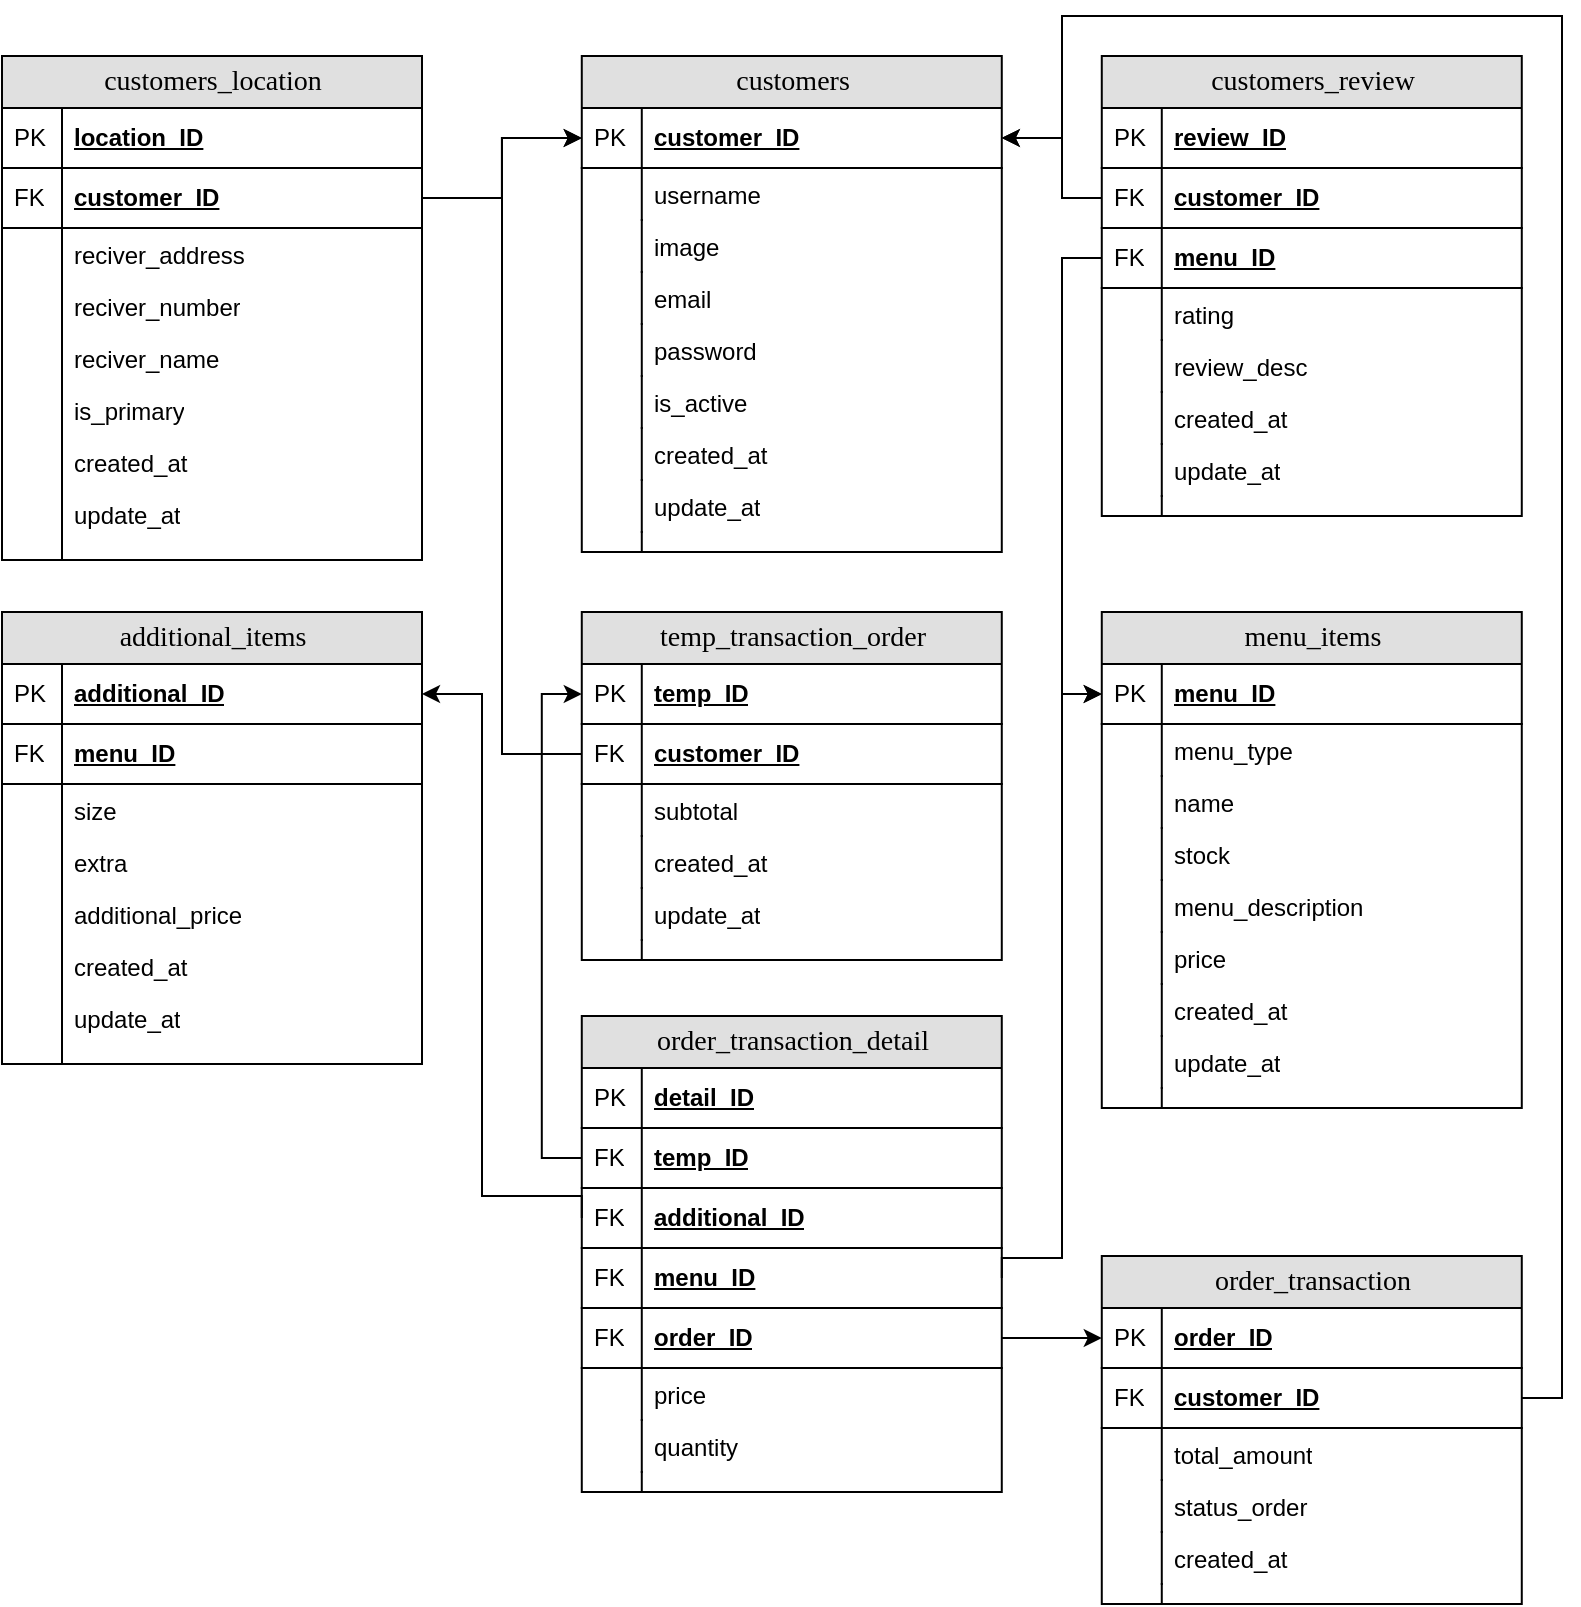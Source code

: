 <mxfile version="24.7.12" pages="2">
  <diagram name="Without Custom Pizza" id="e56a1550-8fbb-45ad-956c-1786394a9013">
    <mxGraphModel dx="3187" dy="1640" grid="1" gridSize="10" guides="1" tooltips="1" connect="1" arrows="1" fold="1" page="1" pageScale="1" pageWidth="1100" pageHeight="850" background="none" math="0" shadow="0">
      <root>
        <mxCell id="0" />
        <mxCell id="1" parent="0" />
        <mxCell id="2e49270ec7c68f3f-8" value="customers" style="swimlane;html=1;fontStyle=0;childLayout=stackLayout;horizontal=1;startSize=26;fillColor=#e0e0e0;horizontalStack=0;resizeParent=1;resizeLast=0;collapsible=1;marginBottom=0;swimlaneFillColor=#ffffff;align=center;rounded=0;shadow=0;comic=0;labelBackgroundColor=none;strokeWidth=1;fontFamily=Verdana;fontSize=14;swimlaneLine=1;" parent="1" vertex="1">
          <mxGeometry x="329.89" y="30" width="210" height="248" as="geometry" />
        </mxCell>
        <mxCell id="2e49270ec7c68f3f-9" value="customer_ID" style="shape=partialRectangle;top=0;left=0;right=0;bottom=1;html=1;align=left;verticalAlign=middle;fillColor=none;spacingLeft=34;spacingRight=4;whiteSpace=wrap;overflow=hidden;rotatable=0;points=[[0,0.5],[1,0.5]];portConstraint=eastwest;dropTarget=0;fontStyle=5;" parent="2e49270ec7c68f3f-8" vertex="1">
          <mxGeometry y="26" width="210" height="30" as="geometry" />
        </mxCell>
        <mxCell id="2e49270ec7c68f3f-10" value="PK" style="shape=partialRectangle;top=0;left=0;bottom=0;html=1;fillColor=none;align=left;verticalAlign=middle;spacingLeft=4;spacingRight=4;whiteSpace=wrap;overflow=hidden;rotatable=0;points=[];portConstraint=eastwest;part=1;" parent="2e49270ec7c68f3f-9" vertex="1" connectable="0">
          <mxGeometry width="30" height="30" as="geometry" />
        </mxCell>
        <mxCell id="2e49270ec7c68f3f-11" value="username" style="shape=partialRectangle;top=0;left=0;right=0;bottom=0;html=1;align=left;verticalAlign=top;fillColor=none;spacingLeft=34;spacingRight=4;whiteSpace=wrap;overflow=hidden;rotatable=0;points=[[0,0.5],[1,0.5]];portConstraint=eastwest;dropTarget=0;" parent="2e49270ec7c68f3f-8" vertex="1">
          <mxGeometry y="56" width="210" height="26" as="geometry" />
        </mxCell>
        <mxCell id="2e49270ec7c68f3f-12" value="" style="shape=partialRectangle;top=0;left=0;bottom=0;html=1;fillColor=none;align=left;verticalAlign=top;spacingLeft=4;spacingRight=4;whiteSpace=wrap;overflow=hidden;rotatable=0;points=[];portConstraint=eastwest;part=1;" parent="2e49270ec7c68f3f-11" vertex="1" connectable="0">
          <mxGeometry width="30" height="26" as="geometry" />
        </mxCell>
        <mxCell id="xB5LHP4RNcOzA-qtbm0q-1" value="image" style="shape=partialRectangle;top=0;left=0;right=0;bottom=0;html=1;align=left;verticalAlign=top;fillColor=none;spacingLeft=34;spacingRight=4;whiteSpace=wrap;overflow=hidden;rotatable=0;points=[[0,0.5],[1,0.5]];portConstraint=eastwest;dropTarget=0;" parent="2e49270ec7c68f3f-8" vertex="1">
          <mxGeometry y="82" width="210" height="26" as="geometry" />
        </mxCell>
        <mxCell id="xB5LHP4RNcOzA-qtbm0q-2" value="" style="shape=partialRectangle;top=0;left=0;bottom=0;html=1;fillColor=none;align=left;verticalAlign=top;spacingLeft=4;spacingRight=4;whiteSpace=wrap;overflow=hidden;rotatable=0;points=[];portConstraint=eastwest;part=1;" parent="xB5LHP4RNcOzA-qtbm0q-1" vertex="1" connectable="0">
          <mxGeometry width="30" height="26" as="geometry" />
        </mxCell>
        <mxCell id="2e49270ec7c68f3f-13" value="email" style="shape=partialRectangle;top=0;left=0;right=0;bottom=0;html=1;align=left;verticalAlign=top;fillColor=none;spacingLeft=34;spacingRight=4;whiteSpace=wrap;overflow=hidden;rotatable=0;points=[[0,0.5],[1,0.5]];portConstraint=eastwest;dropTarget=0;" parent="2e49270ec7c68f3f-8" vertex="1">
          <mxGeometry y="108" width="210" height="26" as="geometry" />
        </mxCell>
        <mxCell id="2e49270ec7c68f3f-14" value="" style="shape=partialRectangle;top=0;left=0;bottom=0;html=1;fillColor=none;align=left;verticalAlign=top;spacingLeft=4;spacingRight=4;whiteSpace=wrap;overflow=hidden;rotatable=0;points=[];portConstraint=eastwest;part=1;" parent="2e49270ec7c68f3f-13" vertex="1" connectable="0">
          <mxGeometry width="30" height="26" as="geometry" />
        </mxCell>
        <mxCell id="2e49270ec7c68f3f-15" value="password" style="shape=partialRectangle;top=0;left=0;right=0;bottom=0;html=1;align=left;verticalAlign=top;fillColor=none;spacingLeft=34;spacingRight=4;whiteSpace=wrap;overflow=hidden;rotatable=0;points=[[0,0.5],[1,0.5]];portConstraint=eastwest;dropTarget=0;" parent="2e49270ec7c68f3f-8" vertex="1">
          <mxGeometry y="134" width="210" height="26" as="geometry" />
        </mxCell>
        <mxCell id="2e49270ec7c68f3f-16" value="" style="shape=partialRectangle;top=0;left=0;bottom=0;html=1;fillColor=none;align=left;verticalAlign=top;spacingLeft=4;spacingRight=4;whiteSpace=wrap;overflow=hidden;rotatable=0;points=[];portConstraint=eastwest;part=1;" parent="2e49270ec7c68f3f-15" vertex="1" connectable="0">
          <mxGeometry width="30" height="26" as="geometry" />
        </mxCell>
        <mxCell id="fKUIadf0ZI2U3G-WY-TE-9" value="is_active" style="shape=partialRectangle;top=0;left=0;right=0;bottom=0;html=1;align=left;verticalAlign=top;fillColor=none;spacingLeft=34;spacingRight=4;whiteSpace=wrap;overflow=hidden;rotatable=0;points=[[0,0.5],[1,0.5]];portConstraint=eastwest;dropTarget=0;" parent="2e49270ec7c68f3f-8" vertex="1">
          <mxGeometry y="160" width="210" height="26" as="geometry" />
        </mxCell>
        <mxCell id="fKUIadf0ZI2U3G-WY-TE-10" value="" style="shape=partialRectangle;top=0;left=0;bottom=0;html=1;fillColor=none;align=left;verticalAlign=top;spacingLeft=4;spacingRight=4;whiteSpace=wrap;overflow=hidden;rotatable=0;points=[];portConstraint=eastwest;part=1;" parent="fKUIadf0ZI2U3G-WY-TE-9" vertex="1" connectable="0">
          <mxGeometry width="30" height="26" as="geometry" />
        </mxCell>
        <mxCell id="fKUIadf0ZI2U3G-WY-TE-11" value="created_at" style="shape=partialRectangle;top=0;left=0;right=0;bottom=0;html=1;align=left;verticalAlign=top;fillColor=none;spacingLeft=34;spacingRight=4;whiteSpace=wrap;overflow=hidden;rotatable=0;points=[[0,0.5],[1,0.5]];portConstraint=eastwest;dropTarget=0;" parent="2e49270ec7c68f3f-8" vertex="1">
          <mxGeometry y="186" width="210" height="26" as="geometry" />
        </mxCell>
        <mxCell id="fKUIadf0ZI2U3G-WY-TE-12" value="" style="shape=partialRectangle;top=0;left=0;bottom=0;html=1;fillColor=none;align=left;verticalAlign=top;spacingLeft=4;spacingRight=4;whiteSpace=wrap;overflow=hidden;rotatable=0;points=[];portConstraint=eastwest;part=1;" parent="fKUIadf0ZI2U3G-WY-TE-11" vertex="1" connectable="0">
          <mxGeometry width="30" height="26" as="geometry" />
        </mxCell>
        <mxCell id="fKUIadf0ZI2U3G-WY-TE-13" value="update_at" style="shape=partialRectangle;top=0;left=0;right=0;bottom=0;html=1;align=left;verticalAlign=top;fillColor=none;spacingLeft=34;spacingRight=4;whiteSpace=wrap;overflow=hidden;rotatable=0;points=[[0,0.5],[1,0.5]];portConstraint=eastwest;dropTarget=0;" parent="2e49270ec7c68f3f-8" vertex="1">
          <mxGeometry y="212" width="210" height="26" as="geometry" />
        </mxCell>
        <mxCell id="fKUIadf0ZI2U3G-WY-TE-14" value="" style="shape=partialRectangle;top=0;left=0;bottom=0;html=1;fillColor=none;align=left;verticalAlign=top;spacingLeft=4;spacingRight=4;whiteSpace=wrap;overflow=hidden;rotatable=0;points=[];portConstraint=eastwest;part=1;" parent="fKUIadf0ZI2U3G-WY-TE-13" vertex="1" connectable="0">
          <mxGeometry width="30" height="26" as="geometry" />
        </mxCell>
        <mxCell id="2e49270ec7c68f3f-17" value="" style="shape=partialRectangle;top=0;left=0;right=0;bottom=0;html=1;align=left;verticalAlign=top;fillColor=none;spacingLeft=34;spacingRight=4;whiteSpace=wrap;overflow=hidden;rotatable=0;points=[[0,0.5],[1,0.5]];portConstraint=eastwest;dropTarget=0;" parent="2e49270ec7c68f3f-8" vertex="1">
          <mxGeometry y="238" width="210" height="10" as="geometry" />
        </mxCell>
        <mxCell id="2e49270ec7c68f3f-18" value="" style="shape=partialRectangle;top=0;left=0;bottom=0;html=1;fillColor=none;align=left;verticalAlign=top;spacingLeft=4;spacingRight=4;whiteSpace=wrap;overflow=hidden;rotatable=0;points=[];portConstraint=eastwest;part=1;" parent="2e49270ec7c68f3f-17" vertex="1" connectable="0">
          <mxGeometry width="30" height="10" as="geometry" />
        </mxCell>
        <mxCell id="xB5LHP4RNcOzA-qtbm0q-3" value="customers_location" style="swimlane;html=1;fontStyle=0;childLayout=stackLayout;horizontal=1;startSize=26;fillColor=#e0e0e0;horizontalStack=0;resizeParent=1;resizeLast=0;collapsible=1;marginBottom=0;swimlaneFillColor=#ffffff;align=center;rounded=0;shadow=0;comic=0;labelBackgroundColor=none;strokeWidth=1;fontFamily=Verdana;fontSize=14;swimlaneLine=1;" parent="1" vertex="1">
          <mxGeometry x="40" y="30" width="210" height="252" as="geometry">
            <mxRectangle x="640" y="150" width="180" height="30" as="alternateBounds" />
          </mxGeometry>
        </mxCell>
        <mxCell id="xB5LHP4RNcOzA-qtbm0q-4" value="location_ID" style="shape=partialRectangle;top=0;left=0;right=0;bottom=1;html=1;align=left;verticalAlign=middle;fillColor=none;spacingLeft=34;spacingRight=4;whiteSpace=wrap;overflow=hidden;rotatable=0;points=[[0,0.5],[1,0.5]];portConstraint=eastwest;dropTarget=0;fontStyle=5;" parent="xB5LHP4RNcOzA-qtbm0q-3" vertex="1">
          <mxGeometry y="26" width="210" height="30" as="geometry" />
        </mxCell>
        <mxCell id="xB5LHP4RNcOzA-qtbm0q-5" value="PK" style="shape=partialRectangle;top=0;left=0;bottom=0;html=1;fillColor=none;align=left;verticalAlign=middle;spacingLeft=4;spacingRight=4;whiteSpace=wrap;overflow=hidden;rotatable=0;points=[];portConstraint=eastwest;part=1;" parent="xB5LHP4RNcOzA-qtbm0q-4" vertex="1" connectable="0">
          <mxGeometry width="30" height="30" as="geometry" />
        </mxCell>
        <mxCell id="xB5LHP4RNcOzA-qtbm0q-24" value="customer_ID" style="shape=partialRectangle;top=0;left=0;right=0;bottom=1;html=1;align=left;verticalAlign=middle;fillColor=none;spacingLeft=34;spacingRight=4;whiteSpace=wrap;overflow=hidden;rotatable=0;points=[[0,0.5],[1,0.5]];portConstraint=eastwest;dropTarget=0;fontStyle=5;" parent="xB5LHP4RNcOzA-qtbm0q-3" vertex="1">
          <mxGeometry y="56" width="210" height="30" as="geometry" />
        </mxCell>
        <mxCell id="xB5LHP4RNcOzA-qtbm0q-25" value="FK" style="shape=partialRectangle;top=0;left=0;bottom=0;html=1;fillColor=none;align=left;verticalAlign=middle;spacingLeft=4;spacingRight=4;whiteSpace=wrap;overflow=hidden;rotatable=0;points=[];portConstraint=eastwest;part=1;" parent="xB5LHP4RNcOzA-qtbm0q-24" vertex="1" connectable="0">
          <mxGeometry width="30" height="30" as="geometry" />
        </mxCell>
        <mxCell id="xB5LHP4RNcOzA-qtbm0q-14" value="reciver_address" style="shape=partialRectangle;top=0;left=0;right=0;bottom=0;html=1;align=left;verticalAlign=top;fillColor=none;spacingLeft=34;spacingRight=4;whiteSpace=wrap;overflow=hidden;rotatable=0;points=[[0,0.5],[1,0.5]];portConstraint=eastwest;dropTarget=0;" parent="xB5LHP4RNcOzA-qtbm0q-3" vertex="1">
          <mxGeometry y="86" width="210" height="26" as="geometry" />
        </mxCell>
        <mxCell id="xB5LHP4RNcOzA-qtbm0q-15" value="" style="shape=partialRectangle;top=0;left=0;bottom=0;html=1;fillColor=none;align=left;verticalAlign=top;spacingLeft=4;spacingRight=4;whiteSpace=wrap;overflow=hidden;rotatable=0;points=[];portConstraint=eastwest;part=1;" parent="xB5LHP4RNcOzA-qtbm0q-14" vertex="1" connectable="0">
          <mxGeometry width="30" height="26" as="geometry" />
        </mxCell>
        <mxCell id="xB5LHP4RNcOzA-qtbm0q-16" value="reciver_number" style="shape=partialRectangle;top=0;left=0;right=0;bottom=0;html=1;align=left;verticalAlign=top;fillColor=none;spacingLeft=34;spacingRight=4;whiteSpace=wrap;overflow=hidden;rotatable=0;points=[[0,0.5],[1,0.5]];portConstraint=eastwest;dropTarget=0;" parent="xB5LHP4RNcOzA-qtbm0q-3" vertex="1">
          <mxGeometry y="112" width="210" height="26" as="geometry" />
        </mxCell>
        <mxCell id="xB5LHP4RNcOzA-qtbm0q-17" value="" style="shape=partialRectangle;top=0;left=0;bottom=0;html=1;fillColor=none;align=left;verticalAlign=top;spacingLeft=4;spacingRight=4;whiteSpace=wrap;overflow=hidden;rotatable=0;points=[];portConstraint=eastwest;part=1;" parent="xB5LHP4RNcOzA-qtbm0q-16" vertex="1" connectable="0">
          <mxGeometry width="30" height="26" as="geometry" />
        </mxCell>
        <mxCell id="xB5LHP4RNcOzA-qtbm0q-18" value="reciver_name" style="shape=partialRectangle;top=0;left=0;right=0;bottom=0;html=1;align=left;verticalAlign=top;fillColor=none;spacingLeft=34;spacingRight=4;whiteSpace=wrap;overflow=hidden;rotatable=0;points=[[0,0.5],[1,0.5]];portConstraint=eastwest;dropTarget=0;" parent="xB5LHP4RNcOzA-qtbm0q-3" vertex="1">
          <mxGeometry y="138" width="210" height="26" as="geometry" />
        </mxCell>
        <mxCell id="xB5LHP4RNcOzA-qtbm0q-19" value="" style="shape=partialRectangle;top=0;left=0;bottom=0;html=1;fillColor=none;align=left;verticalAlign=top;spacingLeft=4;spacingRight=4;whiteSpace=wrap;overflow=hidden;rotatable=0;points=[];portConstraint=eastwest;part=1;" parent="xB5LHP4RNcOzA-qtbm0q-18" vertex="1" connectable="0">
          <mxGeometry width="30" height="26" as="geometry" />
        </mxCell>
        <mxCell id="xB5LHP4RNcOzA-qtbm0q-27" value="is_primary" style="shape=partialRectangle;top=0;left=0;right=0;bottom=0;html=1;align=left;verticalAlign=top;fillColor=none;spacingLeft=34;spacingRight=4;whiteSpace=wrap;overflow=hidden;rotatable=0;points=[[0,0.5],[1,0.5]];portConstraint=eastwest;dropTarget=0;" parent="xB5LHP4RNcOzA-qtbm0q-3" vertex="1">
          <mxGeometry y="164" width="210" height="26" as="geometry" />
        </mxCell>
        <mxCell id="xB5LHP4RNcOzA-qtbm0q-28" value="" style="shape=partialRectangle;top=0;left=0;bottom=0;html=1;fillColor=none;align=left;verticalAlign=top;spacingLeft=4;spacingRight=4;whiteSpace=wrap;overflow=hidden;rotatable=0;points=[];portConstraint=eastwest;part=1;" parent="xB5LHP4RNcOzA-qtbm0q-27" vertex="1" connectable="0">
          <mxGeometry width="30" height="26" as="geometry" />
        </mxCell>
        <mxCell id="xB5LHP4RNcOzA-qtbm0q-29" value="created_at" style="shape=partialRectangle;top=0;left=0;right=0;bottom=0;html=1;align=left;verticalAlign=top;fillColor=none;spacingLeft=34;spacingRight=4;whiteSpace=wrap;overflow=hidden;rotatable=0;points=[[0,0.5],[1,0.5]];portConstraint=eastwest;dropTarget=0;" parent="xB5LHP4RNcOzA-qtbm0q-3" vertex="1">
          <mxGeometry y="190" width="210" height="26" as="geometry" />
        </mxCell>
        <mxCell id="xB5LHP4RNcOzA-qtbm0q-30" value="" style="shape=partialRectangle;top=0;left=0;bottom=0;html=1;fillColor=none;align=left;verticalAlign=top;spacingLeft=4;spacingRight=4;whiteSpace=wrap;overflow=hidden;rotatable=0;points=[];portConstraint=eastwest;part=1;" parent="xB5LHP4RNcOzA-qtbm0q-29" vertex="1" connectable="0">
          <mxGeometry width="30" height="26" as="geometry" />
        </mxCell>
        <mxCell id="xB5LHP4RNcOzA-qtbm0q-31" value="update_at" style="shape=partialRectangle;top=0;left=0;right=0;bottom=0;html=1;align=left;verticalAlign=top;fillColor=none;spacingLeft=34;spacingRight=4;whiteSpace=wrap;overflow=hidden;rotatable=0;points=[[0,0.5],[1,0.5]];portConstraint=eastwest;dropTarget=0;" parent="xB5LHP4RNcOzA-qtbm0q-3" vertex="1">
          <mxGeometry y="216" width="210" height="26" as="geometry" />
        </mxCell>
        <mxCell id="xB5LHP4RNcOzA-qtbm0q-32" value="" style="shape=partialRectangle;top=0;left=0;bottom=0;html=1;fillColor=none;align=left;verticalAlign=top;spacingLeft=4;spacingRight=4;whiteSpace=wrap;overflow=hidden;rotatable=0;points=[];portConstraint=eastwest;part=1;" parent="xB5LHP4RNcOzA-qtbm0q-31" vertex="1" connectable="0">
          <mxGeometry width="30" height="26" as="geometry" />
        </mxCell>
        <mxCell id="xB5LHP4RNcOzA-qtbm0q-20" value="" style="shape=partialRectangle;top=0;left=0;right=0;bottom=0;html=1;align=left;verticalAlign=top;fillColor=none;spacingLeft=34;spacingRight=4;whiteSpace=wrap;overflow=hidden;rotatable=0;points=[[0,0.5],[1,0.5]];portConstraint=eastwest;dropTarget=0;" parent="xB5LHP4RNcOzA-qtbm0q-3" vertex="1">
          <mxGeometry y="242" width="210" height="10" as="geometry" />
        </mxCell>
        <mxCell id="xB5LHP4RNcOzA-qtbm0q-21" value="" style="shape=partialRectangle;top=0;left=0;bottom=0;html=1;fillColor=none;align=left;verticalAlign=top;spacingLeft=4;spacingRight=4;whiteSpace=wrap;overflow=hidden;rotatable=0;points=[];portConstraint=eastwest;part=1;" parent="xB5LHP4RNcOzA-qtbm0q-20" vertex="1" connectable="0">
          <mxGeometry width="30" height="10" as="geometry" />
        </mxCell>
        <mxCell id="xB5LHP4RNcOzA-qtbm0q-52" value="customers_review" style="swimlane;html=1;fontStyle=0;childLayout=stackLayout;horizontal=1;startSize=26;fillColor=#e0e0e0;horizontalStack=0;resizeParent=1;resizeLast=0;collapsible=1;marginBottom=0;swimlaneFillColor=#ffffff;align=center;rounded=0;shadow=0;comic=0;labelBackgroundColor=none;strokeWidth=1;fontFamily=Verdana;fontSize=14;swimlaneLine=1;" parent="1" vertex="1">
          <mxGeometry x="589.89" y="30" width="210" height="230" as="geometry">
            <mxRectangle x="640" y="150" width="180" height="30" as="alternateBounds" />
          </mxGeometry>
        </mxCell>
        <mxCell id="xB5LHP4RNcOzA-qtbm0q-53" value="review_ID" style="shape=partialRectangle;top=0;left=0;right=0;bottom=1;html=1;align=left;verticalAlign=middle;fillColor=none;spacingLeft=34;spacingRight=4;whiteSpace=wrap;overflow=hidden;rotatable=0;points=[[0,0.5],[1,0.5]];portConstraint=eastwest;dropTarget=0;fontStyle=5;" parent="xB5LHP4RNcOzA-qtbm0q-52" vertex="1">
          <mxGeometry y="26" width="210" height="30" as="geometry" />
        </mxCell>
        <mxCell id="xB5LHP4RNcOzA-qtbm0q-54" value="PK" style="shape=partialRectangle;top=0;left=0;bottom=0;html=1;fillColor=none;align=left;verticalAlign=middle;spacingLeft=4;spacingRight=4;whiteSpace=wrap;overflow=hidden;rotatable=0;points=[];portConstraint=eastwest;part=1;" parent="xB5LHP4RNcOzA-qtbm0q-53" vertex="1" connectable="0">
          <mxGeometry width="30" height="30" as="geometry" />
        </mxCell>
        <mxCell id="xB5LHP4RNcOzA-qtbm0q-55" value="customer_ID" style="shape=partialRectangle;top=0;left=0;right=0;bottom=1;html=1;align=left;verticalAlign=middle;fillColor=none;spacingLeft=34;spacingRight=4;whiteSpace=wrap;overflow=hidden;rotatable=0;points=[[0,0.5],[1,0.5]];portConstraint=eastwest;dropTarget=0;fontStyle=5;" parent="xB5LHP4RNcOzA-qtbm0q-52" vertex="1">
          <mxGeometry y="56" width="210" height="30" as="geometry" />
        </mxCell>
        <mxCell id="xB5LHP4RNcOzA-qtbm0q-56" value="FK" style="shape=partialRectangle;top=0;left=0;bottom=0;html=1;fillColor=none;align=left;verticalAlign=middle;spacingLeft=4;spacingRight=4;whiteSpace=wrap;overflow=hidden;rotatable=0;points=[];portConstraint=eastwest;part=1;" parent="xB5LHP4RNcOzA-qtbm0q-55" vertex="1" connectable="0">
          <mxGeometry width="30" height="30" as="geometry" />
        </mxCell>
        <mxCell id="xB5LHP4RNcOzA-qtbm0q-71" value="menu_ID" style="shape=partialRectangle;top=0;left=0;right=0;bottom=1;html=1;align=left;verticalAlign=middle;fillColor=none;spacingLeft=34;spacingRight=4;whiteSpace=wrap;overflow=hidden;rotatable=0;points=[[0,0.5],[1,0.5]];portConstraint=eastwest;dropTarget=0;fontStyle=5;" parent="xB5LHP4RNcOzA-qtbm0q-52" vertex="1">
          <mxGeometry y="86" width="210" height="30" as="geometry" />
        </mxCell>
        <mxCell id="xB5LHP4RNcOzA-qtbm0q-72" value="FK" style="shape=partialRectangle;top=0;left=0;bottom=0;html=1;fillColor=none;align=left;verticalAlign=middle;spacingLeft=4;spacingRight=4;whiteSpace=wrap;overflow=hidden;rotatable=0;points=[];portConstraint=eastwest;part=1;" parent="xB5LHP4RNcOzA-qtbm0q-71" vertex="1" connectable="0">
          <mxGeometry width="30" height="30" as="geometry" />
        </mxCell>
        <mxCell id="xB5LHP4RNcOzA-qtbm0q-57" value="rating" style="shape=partialRectangle;top=0;left=0;right=0;bottom=0;html=1;align=left;verticalAlign=top;fillColor=none;spacingLeft=34;spacingRight=4;whiteSpace=wrap;overflow=hidden;rotatable=0;points=[[0,0.5],[1,0.5]];portConstraint=eastwest;dropTarget=0;" parent="xB5LHP4RNcOzA-qtbm0q-52" vertex="1">
          <mxGeometry y="116" width="210" height="26" as="geometry" />
        </mxCell>
        <mxCell id="xB5LHP4RNcOzA-qtbm0q-58" value="" style="shape=partialRectangle;top=0;left=0;bottom=0;html=1;fillColor=none;align=left;verticalAlign=top;spacingLeft=4;spacingRight=4;whiteSpace=wrap;overflow=hidden;rotatable=0;points=[];portConstraint=eastwest;part=1;" parent="xB5LHP4RNcOzA-qtbm0q-57" vertex="1" connectable="0">
          <mxGeometry width="30" height="26" as="geometry" />
        </mxCell>
        <mxCell id="xB5LHP4RNcOzA-qtbm0q-77" value="review_desc" style="shape=partialRectangle;top=0;left=0;right=0;bottom=0;html=1;align=left;verticalAlign=top;fillColor=none;spacingLeft=34;spacingRight=4;whiteSpace=wrap;overflow=hidden;rotatable=0;points=[[0,0.5],[1,0.5]];portConstraint=eastwest;dropTarget=0;" parent="xB5LHP4RNcOzA-qtbm0q-52" vertex="1">
          <mxGeometry y="142" width="210" height="26" as="geometry" />
        </mxCell>
        <mxCell id="xB5LHP4RNcOzA-qtbm0q-78" value="" style="shape=partialRectangle;top=0;left=0;bottom=0;html=1;fillColor=none;align=left;verticalAlign=top;spacingLeft=4;spacingRight=4;whiteSpace=wrap;overflow=hidden;rotatable=0;points=[];portConstraint=eastwest;part=1;" parent="xB5LHP4RNcOzA-qtbm0q-77" vertex="1" connectable="0">
          <mxGeometry width="30" height="26" as="geometry" />
        </mxCell>
        <mxCell id="xB5LHP4RNcOzA-qtbm0q-73" value="created_at" style="shape=partialRectangle;top=0;left=0;right=0;bottom=0;html=1;align=left;verticalAlign=top;fillColor=none;spacingLeft=34;spacingRight=4;whiteSpace=wrap;overflow=hidden;rotatable=0;points=[[0,0.5],[1,0.5]];portConstraint=eastwest;dropTarget=0;" parent="xB5LHP4RNcOzA-qtbm0q-52" vertex="1">
          <mxGeometry y="168" width="210" height="26" as="geometry" />
        </mxCell>
        <mxCell id="xB5LHP4RNcOzA-qtbm0q-74" value="" style="shape=partialRectangle;top=0;left=0;bottom=0;html=1;fillColor=none;align=left;verticalAlign=top;spacingLeft=4;spacingRight=4;whiteSpace=wrap;overflow=hidden;rotatable=0;points=[];portConstraint=eastwest;part=1;" parent="xB5LHP4RNcOzA-qtbm0q-73" vertex="1" connectable="0">
          <mxGeometry width="30" height="26" as="geometry" />
        </mxCell>
        <mxCell id="xB5LHP4RNcOzA-qtbm0q-75" value="update_at" style="shape=partialRectangle;top=0;left=0;right=0;bottom=0;html=1;align=left;verticalAlign=top;fillColor=none;spacingLeft=34;spacingRight=4;whiteSpace=wrap;overflow=hidden;rotatable=0;points=[[0,0.5],[1,0.5]];portConstraint=eastwest;dropTarget=0;" parent="xB5LHP4RNcOzA-qtbm0q-52" vertex="1">
          <mxGeometry y="194" width="210" height="26" as="geometry" />
        </mxCell>
        <mxCell id="xB5LHP4RNcOzA-qtbm0q-76" value="" style="shape=partialRectangle;top=0;left=0;bottom=0;html=1;fillColor=none;align=left;verticalAlign=top;spacingLeft=4;spacingRight=4;whiteSpace=wrap;overflow=hidden;rotatable=0;points=[];portConstraint=eastwest;part=1;" parent="xB5LHP4RNcOzA-qtbm0q-75" vertex="1" connectable="0">
          <mxGeometry width="30" height="26" as="geometry" />
        </mxCell>
        <mxCell id="xB5LHP4RNcOzA-qtbm0q-69" value="" style="shape=partialRectangle;top=0;left=0;right=0;bottom=0;html=1;align=left;verticalAlign=top;fillColor=none;spacingLeft=34;spacingRight=4;whiteSpace=wrap;overflow=hidden;rotatable=0;points=[[0,0.5],[1,0.5]];portConstraint=eastwest;dropTarget=0;" parent="xB5LHP4RNcOzA-qtbm0q-52" vertex="1">
          <mxGeometry y="220" width="210" height="10" as="geometry" />
        </mxCell>
        <mxCell id="xB5LHP4RNcOzA-qtbm0q-70" value="" style="shape=partialRectangle;top=0;left=0;bottom=0;html=1;fillColor=none;align=left;verticalAlign=top;spacingLeft=4;spacingRight=4;whiteSpace=wrap;overflow=hidden;rotatable=0;points=[];portConstraint=eastwest;part=1;" parent="xB5LHP4RNcOzA-qtbm0q-69" vertex="1" connectable="0">
          <mxGeometry width="30" height="10" as="geometry" />
        </mxCell>
        <mxCell id="xB5LHP4RNcOzA-qtbm0q-83" value="menu_items" style="swimlane;html=1;fontStyle=0;childLayout=stackLayout;horizontal=1;startSize=26;fillColor=#e0e0e0;horizontalStack=0;resizeParent=1;resizeLast=0;collapsible=1;marginBottom=0;swimlaneFillColor=#ffffff;align=center;rounded=0;shadow=0;comic=0;labelBackgroundColor=none;strokeWidth=1;fontFamily=Verdana;fontSize=14;swimlaneLine=1;" parent="1" vertex="1">
          <mxGeometry x="589.89" y="308" width="210" height="248" as="geometry">
            <mxRectangle x="640" y="150" width="180" height="30" as="alternateBounds" />
          </mxGeometry>
        </mxCell>
        <mxCell id="xB5LHP4RNcOzA-qtbm0q-84" value="menu_ID" style="shape=partialRectangle;top=0;left=0;right=0;bottom=1;html=1;align=left;verticalAlign=middle;fillColor=none;spacingLeft=34;spacingRight=4;whiteSpace=wrap;overflow=hidden;rotatable=0;points=[[0,0.5],[1,0.5]];portConstraint=eastwest;dropTarget=0;fontStyle=5;" parent="xB5LHP4RNcOzA-qtbm0q-83" vertex="1">
          <mxGeometry y="26" width="210" height="30" as="geometry" />
        </mxCell>
        <mxCell id="xB5LHP4RNcOzA-qtbm0q-85" value="PK" style="shape=partialRectangle;top=0;left=0;bottom=0;html=1;fillColor=none;align=left;verticalAlign=middle;spacingLeft=4;spacingRight=4;whiteSpace=wrap;overflow=hidden;rotatable=0;points=[];portConstraint=eastwest;part=1;" parent="xB5LHP4RNcOzA-qtbm0q-84" vertex="1" connectable="0">
          <mxGeometry width="30" height="30" as="geometry" />
        </mxCell>
        <mxCell id="xB5LHP4RNcOzA-qtbm0q-90" value="menu_type" style="shape=partialRectangle;top=0;left=0;right=0;bottom=0;html=1;align=left;verticalAlign=top;fillColor=none;spacingLeft=34;spacingRight=4;whiteSpace=wrap;overflow=hidden;rotatable=0;points=[[0,0.5],[1,0.5]];portConstraint=eastwest;dropTarget=0;" parent="xB5LHP4RNcOzA-qtbm0q-83" vertex="1">
          <mxGeometry y="56" width="210" height="26" as="geometry" />
        </mxCell>
        <mxCell id="xB5LHP4RNcOzA-qtbm0q-91" value="" style="shape=partialRectangle;top=0;left=0;bottom=0;html=1;fillColor=none;align=left;verticalAlign=top;spacingLeft=4;spacingRight=4;whiteSpace=wrap;overflow=hidden;rotatable=0;points=[];portConstraint=eastwest;part=1;" parent="xB5LHP4RNcOzA-qtbm0q-90" vertex="1" connectable="0">
          <mxGeometry width="30" height="26" as="geometry" />
        </mxCell>
        <mxCell id="xB5LHP4RNcOzA-qtbm0q-92" value="name" style="shape=partialRectangle;top=0;left=0;right=0;bottom=0;html=1;align=left;verticalAlign=top;fillColor=none;spacingLeft=34;spacingRight=4;whiteSpace=wrap;overflow=hidden;rotatable=0;points=[[0,0.5],[1,0.5]];portConstraint=eastwest;dropTarget=0;" parent="xB5LHP4RNcOzA-qtbm0q-83" vertex="1">
          <mxGeometry y="82" width="210" height="26" as="geometry" />
        </mxCell>
        <mxCell id="xB5LHP4RNcOzA-qtbm0q-93" value="" style="shape=partialRectangle;top=0;left=0;bottom=0;html=1;fillColor=none;align=left;verticalAlign=top;spacingLeft=4;spacingRight=4;whiteSpace=wrap;overflow=hidden;rotatable=0;points=[];portConstraint=eastwest;part=1;" parent="xB5LHP4RNcOzA-qtbm0q-92" vertex="1" connectable="0">
          <mxGeometry width="30" height="26" as="geometry" />
        </mxCell>
        <mxCell id="xB5LHP4RNcOzA-qtbm0q-104" value="stock" style="shape=partialRectangle;top=0;left=0;right=0;bottom=0;html=1;align=left;verticalAlign=top;fillColor=none;spacingLeft=34;spacingRight=4;whiteSpace=wrap;overflow=hidden;rotatable=0;points=[[0,0.5],[1,0.5]];portConstraint=eastwest;dropTarget=0;" parent="xB5LHP4RNcOzA-qtbm0q-83" vertex="1">
          <mxGeometry y="108" width="210" height="26" as="geometry" />
        </mxCell>
        <mxCell id="xB5LHP4RNcOzA-qtbm0q-105" value="" style="shape=partialRectangle;top=0;left=0;bottom=0;html=1;fillColor=none;align=left;verticalAlign=top;spacingLeft=4;spacingRight=4;whiteSpace=wrap;overflow=hidden;rotatable=0;points=[];portConstraint=eastwest;part=1;" parent="xB5LHP4RNcOzA-qtbm0q-104" vertex="1" connectable="0">
          <mxGeometry width="30" height="26" as="geometry" />
        </mxCell>
        <mxCell id="xB5LHP4RNcOzA-qtbm0q-106" value="menu_description" style="shape=partialRectangle;top=0;left=0;right=0;bottom=0;html=1;align=left;verticalAlign=top;fillColor=none;spacingLeft=34;spacingRight=4;whiteSpace=wrap;overflow=hidden;rotatable=0;points=[[0,0.5],[1,0.5]];portConstraint=eastwest;dropTarget=0;" parent="xB5LHP4RNcOzA-qtbm0q-83" vertex="1">
          <mxGeometry y="134" width="210" height="26" as="geometry" />
        </mxCell>
        <mxCell id="xB5LHP4RNcOzA-qtbm0q-107" value="" style="shape=partialRectangle;top=0;left=0;bottom=0;html=1;fillColor=none;align=left;verticalAlign=top;spacingLeft=4;spacingRight=4;whiteSpace=wrap;overflow=hidden;rotatable=0;points=[];portConstraint=eastwest;part=1;" parent="xB5LHP4RNcOzA-qtbm0q-106" vertex="1" connectable="0">
          <mxGeometry width="30" height="26" as="geometry" />
        </mxCell>
        <mxCell id="xB5LHP4RNcOzA-qtbm0q-102" value="price" style="shape=partialRectangle;top=0;left=0;right=0;bottom=0;html=1;align=left;verticalAlign=top;fillColor=none;spacingLeft=34;spacingRight=4;whiteSpace=wrap;overflow=hidden;rotatable=0;points=[[0,0.5],[1,0.5]];portConstraint=eastwest;dropTarget=0;" parent="xB5LHP4RNcOzA-qtbm0q-83" vertex="1">
          <mxGeometry y="160" width="210" height="26" as="geometry" />
        </mxCell>
        <mxCell id="xB5LHP4RNcOzA-qtbm0q-103" value="" style="shape=partialRectangle;top=0;left=0;bottom=0;html=1;fillColor=none;align=left;verticalAlign=top;spacingLeft=4;spacingRight=4;whiteSpace=wrap;overflow=hidden;rotatable=0;points=[];portConstraint=eastwest;part=1;" parent="xB5LHP4RNcOzA-qtbm0q-102" vertex="1" connectable="0">
          <mxGeometry width="30" height="26" as="geometry" />
        </mxCell>
        <mxCell id="xB5LHP4RNcOzA-qtbm0q-94" value="created_at" style="shape=partialRectangle;top=0;left=0;right=0;bottom=0;html=1;align=left;verticalAlign=top;fillColor=none;spacingLeft=34;spacingRight=4;whiteSpace=wrap;overflow=hidden;rotatable=0;points=[[0,0.5],[1,0.5]];portConstraint=eastwest;dropTarget=0;" parent="xB5LHP4RNcOzA-qtbm0q-83" vertex="1">
          <mxGeometry y="186" width="210" height="26" as="geometry" />
        </mxCell>
        <mxCell id="xB5LHP4RNcOzA-qtbm0q-95" value="" style="shape=partialRectangle;top=0;left=0;bottom=0;html=1;fillColor=none;align=left;verticalAlign=top;spacingLeft=4;spacingRight=4;whiteSpace=wrap;overflow=hidden;rotatable=0;points=[];portConstraint=eastwest;part=1;" parent="xB5LHP4RNcOzA-qtbm0q-94" vertex="1" connectable="0">
          <mxGeometry width="30" height="26" as="geometry" />
        </mxCell>
        <mxCell id="xB5LHP4RNcOzA-qtbm0q-96" value="update_at" style="shape=partialRectangle;top=0;left=0;right=0;bottom=0;html=1;align=left;verticalAlign=top;fillColor=none;spacingLeft=34;spacingRight=4;whiteSpace=wrap;overflow=hidden;rotatable=0;points=[[0,0.5],[1,0.5]];portConstraint=eastwest;dropTarget=0;" parent="xB5LHP4RNcOzA-qtbm0q-83" vertex="1">
          <mxGeometry y="212" width="210" height="26" as="geometry" />
        </mxCell>
        <mxCell id="xB5LHP4RNcOzA-qtbm0q-97" value="" style="shape=partialRectangle;top=0;left=0;bottom=0;html=1;fillColor=none;align=left;verticalAlign=top;spacingLeft=4;spacingRight=4;whiteSpace=wrap;overflow=hidden;rotatable=0;points=[];portConstraint=eastwest;part=1;" parent="xB5LHP4RNcOzA-qtbm0q-96" vertex="1" connectable="0">
          <mxGeometry width="30" height="26" as="geometry" />
        </mxCell>
        <mxCell id="xB5LHP4RNcOzA-qtbm0q-98" value="" style="shape=partialRectangle;top=0;left=0;right=0;bottom=0;html=1;align=left;verticalAlign=top;fillColor=none;spacingLeft=34;spacingRight=4;whiteSpace=wrap;overflow=hidden;rotatable=0;points=[[0,0.5],[1,0.5]];portConstraint=eastwest;dropTarget=0;" parent="xB5LHP4RNcOzA-qtbm0q-83" vertex="1">
          <mxGeometry y="238" width="210" height="10" as="geometry" />
        </mxCell>
        <mxCell id="xB5LHP4RNcOzA-qtbm0q-99" value="" style="shape=partialRectangle;top=0;left=0;bottom=0;html=1;fillColor=none;align=left;verticalAlign=top;spacingLeft=4;spacingRight=4;whiteSpace=wrap;overflow=hidden;rotatable=0;points=[];portConstraint=eastwest;part=1;" parent="xB5LHP4RNcOzA-qtbm0q-98" vertex="1" connectable="0">
          <mxGeometry width="30" height="10" as="geometry" />
        </mxCell>
        <mxCell id="xB5LHP4RNcOzA-qtbm0q-111" value="additional_items" style="swimlane;html=1;fontStyle=0;childLayout=stackLayout;horizontal=1;startSize=26;fillColor=#e0e0e0;horizontalStack=0;resizeParent=1;resizeLast=0;collapsible=1;marginBottom=0;swimlaneFillColor=#ffffff;align=center;rounded=0;shadow=0;comic=0;labelBackgroundColor=none;strokeWidth=1;fontFamily=Verdana;fontSize=14;swimlaneLine=1;" parent="1" vertex="1">
          <mxGeometry x="40" y="308" width="210" height="226" as="geometry">
            <mxRectangle x="640" y="150" width="180" height="30" as="alternateBounds" />
          </mxGeometry>
        </mxCell>
        <mxCell id="xB5LHP4RNcOzA-qtbm0q-112" value="additional_ID" style="shape=partialRectangle;top=0;left=0;right=0;bottom=1;html=1;align=left;verticalAlign=middle;fillColor=none;spacingLeft=34;spacingRight=4;whiteSpace=wrap;overflow=hidden;rotatable=0;points=[[0,0.5],[1,0.5]];portConstraint=eastwest;dropTarget=0;fontStyle=5;" parent="xB5LHP4RNcOzA-qtbm0q-111" vertex="1">
          <mxGeometry y="26" width="210" height="30" as="geometry" />
        </mxCell>
        <mxCell id="xB5LHP4RNcOzA-qtbm0q-113" value="PK" style="shape=partialRectangle;top=0;left=0;bottom=0;html=1;fillColor=none;align=left;verticalAlign=middle;spacingLeft=4;spacingRight=4;whiteSpace=wrap;overflow=hidden;rotatable=0;points=[];portConstraint=eastwest;part=1;" parent="xB5LHP4RNcOzA-qtbm0q-112" vertex="1" connectable="0">
          <mxGeometry width="30" height="30" as="geometry" />
        </mxCell>
        <mxCell id="xB5LHP4RNcOzA-qtbm0q-139" value="menu_ID" style="shape=partialRectangle;top=0;left=0;right=0;bottom=1;html=1;align=left;verticalAlign=middle;fillColor=none;spacingLeft=34;spacingRight=4;whiteSpace=wrap;overflow=hidden;rotatable=0;points=[[0,0.5],[1,0.5]];portConstraint=eastwest;dropTarget=0;fontStyle=5;" parent="xB5LHP4RNcOzA-qtbm0q-111" vertex="1">
          <mxGeometry y="56" width="210" height="30" as="geometry" />
        </mxCell>
        <mxCell id="xB5LHP4RNcOzA-qtbm0q-140" value="FK" style="shape=partialRectangle;top=0;left=0;bottom=0;html=1;fillColor=none;align=left;verticalAlign=middle;spacingLeft=4;spacingRight=4;whiteSpace=wrap;overflow=hidden;rotatable=0;points=[];portConstraint=eastwest;part=1;" parent="xB5LHP4RNcOzA-qtbm0q-139" vertex="1" connectable="0">
          <mxGeometry width="30" height="30" as="geometry" />
        </mxCell>
        <mxCell id="xB5LHP4RNcOzA-qtbm0q-116" value="size" style="shape=partialRectangle;top=0;left=0;right=0;bottom=0;html=1;align=left;verticalAlign=top;fillColor=none;spacingLeft=34;spacingRight=4;whiteSpace=wrap;overflow=hidden;rotatable=0;points=[[0,0.5],[1,0.5]];portConstraint=eastwest;dropTarget=0;" parent="xB5LHP4RNcOzA-qtbm0q-111" vertex="1">
          <mxGeometry y="86" width="210" height="26" as="geometry" />
        </mxCell>
        <mxCell id="xB5LHP4RNcOzA-qtbm0q-117" value="" style="shape=partialRectangle;top=0;left=0;bottom=0;html=1;fillColor=none;align=left;verticalAlign=top;spacingLeft=4;spacingRight=4;whiteSpace=wrap;overflow=hidden;rotatable=0;points=[];portConstraint=eastwest;part=1;" parent="xB5LHP4RNcOzA-qtbm0q-116" vertex="1" connectable="0">
          <mxGeometry width="30" height="26" as="geometry" />
        </mxCell>
        <mxCell id="xB5LHP4RNcOzA-qtbm0q-141" value="extra" style="shape=partialRectangle;top=0;left=0;right=0;bottom=0;html=1;align=left;verticalAlign=top;fillColor=none;spacingLeft=34;spacingRight=4;whiteSpace=wrap;overflow=hidden;rotatable=0;points=[[0,0.5],[1,0.5]];portConstraint=eastwest;dropTarget=0;" parent="xB5LHP4RNcOzA-qtbm0q-111" vertex="1">
          <mxGeometry y="112" width="210" height="26" as="geometry" />
        </mxCell>
        <mxCell id="xB5LHP4RNcOzA-qtbm0q-142" value="" style="shape=partialRectangle;top=0;left=0;bottom=0;html=1;fillColor=none;align=left;verticalAlign=top;spacingLeft=4;spacingRight=4;whiteSpace=wrap;overflow=hidden;rotatable=0;points=[];portConstraint=eastwest;part=1;" parent="xB5LHP4RNcOzA-qtbm0q-141" vertex="1" connectable="0">
          <mxGeometry width="30" height="26" as="geometry" />
        </mxCell>
        <mxCell id="xB5LHP4RNcOzA-qtbm0q-126" value="additional_price" style="shape=partialRectangle;top=0;left=0;right=0;bottom=0;html=1;align=left;verticalAlign=top;fillColor=none;spacingLeft=34;spacingRight=4;whiteSpace=wrap;overflow=hidden;rotatable=0;points=[[0,0.5],[1,0.5]];portConstraint=eastwest;dropTarget=0;" parent="xB5LHP4RNcOzA-qtbm0q-111" vertex="1">
          <mxGeometry y="138" width="210" height="26" as="geometry" />
        </mxCell>
        <mxCell id="xB5LHP4RNcOzA-qtbm0q-127" value="" style="shape=partialRectangle;top=0;left=0;bottom=0;html=1;fillColor=none;align=left;verticalAlign=top;spacingLeft=4;spacingRight=4;whiteSpace=wrap;overflow=hidden;rotatable=0;points=[];portConstraint=eastwest;part=1;" parent="xB5LHP4RNcOzA-qtbm0q-126" vertex="1" connectable="0">
          <mxGeometry width="30" height="26" as="geometry" />
        </mxCell>
        <mxCell id="xB5LHP4RNcOzA-qtbm0q-128" value="created_at" style="shape=partialRectangle;top=0;left=0;right=0;bottom=0;html=1;align=left;verticalAlign=top;fillColor=none;spacingLeft=34;spacingRight=4;whiteSpace=wrap;overflow=hidden;rotatable=0;points=[[0,0.5],[1,0.5]];portConstraint=eastwest;dropTarget=0;" parent="xB5LHP4RNcOzA-qtbm0q-111" vertex="1">
          <mxGeometry y="164" width="210" height="26" as="geometry" />
        </mxCell>
        <mxCell id="xB5LHP4RNcOzA-qtbm0q-129" value="" style="shape=partialRectangle;top=0;left=0;bottom=0;html=1;fillColor=none;align=left;verticalAlign=top;spacingLeft=4;spacingRight=4;whiteSpace=wrap;overflow=hidden;rotatable=0;points=[];portConstraint=eastwest;part=1;" parent="xB5LHP4RNcOzA-qtbm0q-128" vertex="1" connectable="0">
          <mxGeometry width="30" height="26" as="geometry" />
        </mxCell>
        <mxCell id="xB5LHP4RNcOzA-qtbm0q-130" value="update_at" style="shape=partialRectangle;top=0;left=0;right=0;bottom=0;html=1;align=left;verticalAlign=top;fillColor=none;spacingLeft=34;spacingRight=4;whiteSpace=wrap;overflow=hidden;rotatable=0;points=[[0,0.5],[1,0.5]];portConstraint=eastwest;dropTarget=0;" parent="xB5LHP4RNcOzA-qtbm0q-111" vertex="1">
          <mxGeometry y="190" width="210" height="26" as="geometry" />
        </mxCell>
        <mxCell id="xB5LHP4RNcOzA-qtbm0q-131" value="" style="shape=partialRectangle;top=0;left=0;bottom=0;html=1;fillColor=none;align=left;verticalAlign=top;spacingLeft=4;spacingRight=4;whiteSpace=wrap;overflow=hidden;rotatable=0;points=[];portConstraint=eastwest;part=1;" parent="xB5LHP4RNcOzA-qtbm0q-130" vertex="1" connectable="0">
          <mxGeometry width="30" height="26" as="geometry" />
        </mxCell>
        <mxCell id="xB5LHP4RNcOzA-qtbm0q-132" value="" style="shape=partialRectangle;top=0;left=0;right=0;bottom=0;html=1;align=left;verticalAlign=top;fillColor=none;spacingLeft=34;spacingRight=4;whiteSpace=wrap;overflow=hidden;rotatable=0;points=[[0,0.5],[1,0.5]];portConstraint=eastwest;dropTarget=0;" parent="xB5LHP4RNcOzA-qtbm0q-111" vertex="1">
          <mxGeometry y="216" width="210" height="10" as="geometry" />
        </mxCell>
        <mxCell id="xB5LHP4RNcOzA-qtbm0q-133" value="" style="shape=partialRectangle;top=0;left=0;bottom=0;html=1;fillColor=none;align=left;verticalAlign=top;spacingLeft=4;spacingRight=4;whiteSpace=wrap;overflow=hidden;rotatable=0;points=[];portConstraint=eastwest;part=1;" parent="xB5LHP4RNcOzA-qtbm0q-132" vertex="1" connectable="0">
          <mxGeometry width="30" height="10" as="geometry" />
        </mxCell>
        <mxCell id="xB5LHP4RNcOzA-qtbm0q-147" value="temp_transaction_order" style="swimlane;html=1;fontStyle=0;childLayout=stackLayout;horizontal=1;startSize=26;fillColor=#e0e0e0;horizontalStack=0;resizeParent=1;resizeLast=0;collapsible=1;marginBottom=0;swimlaneFillColor=#ffffff;align=center;rounded=0;shadow=0;comic=0;labelBackgroundColor=none;strokeWidth=1;fontFamily=Verdana;fontSize=14;swimlaneLine=1;" parent="1" vertex="1">
          <mxGeometry x="329.89" y="308" width="210" height="174" as="geometry">
            <mxRectangle x="640" y="150" width="180" height="30" as="alternateBounds" />
          </mxGeometry>
        </mxCell>
        <mxCell id="xB5LHP4RNcOzA-qtbm0q-148" value="temp_ID" style="shape=partialRectangle;top=0;left=0;right=0;bottom=1;html=1;align=left;verticalAlign=middle;fillColor=none;spacingLeft=34;spacingRight=4;whiteSpace=wrap;overflow=hidden;rotatable=0;points=[[0,0.5],[1,0.5]];portConstraint=eastwest;dropTarget=0;fontStyle=5;" parent="xB5LHP4RNcOzA-qtbm0q-147" vertex="1">
          <mxGeometry y="26" width="210" height="30" as="geometry" />
        </mxCell>
        <mxCell id="xB5LHP4RNcOzA-qtbm0q-149" value="PK" style="shape=partialRectangle;top=0;left=0;bottom=0;html=1;fillColor=none;align=left;verticalAlign=middle;spacingLeft=4;spacingRight=4;whiteSpace=wrap;overflow=hidden;rotatable=0;points=[];portConstraint=eastwest;part=1;" parent="xB5LHP4RNcOzA-qtbm0q-148" vertex="1" connectable="0">
          <mxGeometry width="30" height="30" as="geometry" />
        </mxCell>
        <mxCell id="xB5LHP4RNcOzA-qtbm0q-150" value="customer_ID" style="shape=partialRectangle;top=0;left=0;right=0;bottom=1;html=1;align=left;verticalAlign=middle;fillColor=none;spacingLeft=34;spacingRight=4;whiteSpace=wrap;overflow=hidden;rotatable=0;points=[[0,0.5],[1,0.5]];portConstraint=eastwest;dropTarget=0;fontStyle=5;" parent="xB5LHP4RNcOzA-qtbm0q-147" vertex="1">
          <mxGeometry y="56" width="210" height="30" as="geometry" />
        </mxCell>
        <mxCell id="xB5LHP4RNcOzA-qtbm0q-151" value="FK" style="shape=partialRectangle;top=0;left=0;bottom=0;html=1;fillColor=none;align=left;verticalAlign=middle;spacingLeft=4;spacingRight=4;whiteSpace=wrap;overflow=hidden;rotatable=0;points=[];portConstraint=eastwest;part=1;" parent="xB5LHP4RNcOzA-qtbm0q-150" vertex="1" connectable="0">
          <mxGeometry width="30" height="30" as="geometry" />
        </mxCell>
        <mxCell id="xB5LHP4RNcOzA-qtbm0q-158" value="subtotal" style="shape=partialRectangle;top=0;left=0;right=0;bottom=0;html=1;align=left;verticalAlign=top;fillColor=none;spacingLeft=34;spacingRight=4;whiteSpace=wrap;overflow=hidden;rotatable=0;points=[[0,0.5],[1,0.5]];portConstraint=eastwest;dropTarget=0;" parent="xB5LHP4RNcOzA-qtbm0q-147" vertex="1">
          <mxGeometry y="86" width="210" height="26" as="geometry" />
        </mxCell>
        <mxCell id="xB5LHP4RNcOzA-qtbm0q-159" value="" style="shape=partialRectangle;top=0;left=0;bottom=0;html=1;fillColor=none;align=left;verticalAlign=top;spacingLeft=4;spacingRight=4;whiteSpace=wrap;overflow=hidden;rotatable=0;points=[];portConstraint=eastwest;part=1;" parent="xB5LHP4RNcOzA-qtbm0q-158" vertex="1" connectable="0">
          <mxGeometry width="30" height="26" as="geometry" />
        </mxCell>
        <mxCell id="xB5LHP4RNcOzA-qtbm0q-178" value="created_at" style="shape=partialRectangle;top=0;left=0;right=0;bottom=0;html=1;align=left;verticalAlign=top;fillColor=none;spacingLeft=34;spacingRight=4;whiteSpace=wrap;overflow=hidden;rotatable=0;points=[[0,0.5],[1,0.5]];portConstraint=eastwest;dropTarget=0;" parent="xB5LHP4RNcOzA-qtbm0q-147" vertex="1">
          <mxGeometry y="112" width="210" height="26" as="geometry" />
        </mxCell>
        <mxCell id="xB5LHP4RNcOzA-qtbm0q-179" value="" style="shape=partialRectangle;top=0;left=0;bottom=0;html=1;fillColor=none;align=left;verticalAlign=top;spacingLeft=4;spacingRight=4;whiteSpace=wrap;overflow=hidden;rotatable=0;points=[];portConstraint=eastwest;part=1;" parent="xB5LHP4RNcOzA-qtbm0q-178" vertex="1" connectable="0">
          <mxGeometry width="30" height="26" as="geometry" />
        </mxCell>
        <mxCell id="xB5LHP4RNcOzA-qtbm0q-160" value="update_at" style="shape=partialRectangle;top=0;left=0;right=0;bottom=0;html=1;align=left;verticalAlign=top;fillColor=none;spacingLeft=34;spacingRight=4;whiteSpace=wrap;overflow=hidden;rotatable=0;points=[[0,0.5],[1,0.5]];portConstraint=eastwest;dropTarget=0;" parent="xB5LHP4RNcOzA-qtbm0q-147" vertex="1">
          <mxGeometry y="138" width="210" height="26" as="geometry" />
        </mxCell>
        <mxCell id="xB5LHP4RNcOzA-qtbm0q-161" value="" style="shape=partialRectangle;top=0;left=0;bottom=0;html=1;fillColor=none;align=left;verticalAlign=top;spacingLeft=4;spacingRight=4;whiteSpace=wrap;overflow=hidden;rotatable=0;points=[];portConstraint=eastwest;part=1;" parent="xB5LHP4RNcOzA-qtbm0q-160" vertex="1" connectable="0">
          <mxGeometry width="30" height="26" as="geometry" />
        </mxCell>
        <mxCell id="xB5LHP4RNcOzA-qtbm0q-162" value="" style="shape=partialRectangle;top=0;left=0;right=0;bottom=0;html=1;align=left;verticalAlign=top;fillColor=none;spacingLeft=34;spacingRight=4;whiteSpace=wrap;overflow=hidden;rotatable=0;points=[[0,0.5],[1,0.5]];portConstraint=eastwest;dropTarget=0;" parent="xB5LHP4RNcOzA-qtbm0q-147" vertex="1">
          <mxGeometry y="164" width="210" height="10" as="geometry" />
        </mxCell>
        <mxCell id="xB5LHP4RNcOzA-qtbm0q-163" value="" style="shape=partialRectangle;top=0;left=0;bottom=0;html=1;fillColor=none;align=left;verticalAlign=top;spacingLeft=4;spacingRight=4;whiteSpace=wrap;overflow=hidden;rotatable=0;points=[];portConstraint=eastwest;part=1;" parent="xB5LHP4RNcOzA-qtbm0q-162" vertex="1" connectable="0">
          <mxGeometry width="30" height="10" as="geometry" />
        </mxCell>
        <mxCell id="xB5LHP4RNcOzA-qtbm0q-182" value="order_transaction_detail" style="swimlane;html=1;fontStyle=0;childLayout=stackLayout;horizontal=1;startSize=26;fillColor=#e0e0e0;horizontalStack=0;resizeParent=1;resizeLast=0;collapsible=1;marginBottom=0;swimlaneFillColor=#ffffff;align=center;rounded=0;shadow=0;comic=0;labelBackgroundColor=none;strokeWidth=1;fontFamily=Verdana;fontSize=14;swimlaneLine=1;" parent="1" vertex="1">
          <mxGeometry x="329.89" y="510" width="210" height="238" as="geometry">
            <mxRectangle x="640" y="150" width="180" height="30" as="alternateBounds" />
          </mxGeometry>
        </mxCell>
        <mxCell id="xB5LHP4RNcOzA-qtbm0q-183" value="detail_ID" style="shape=partialRectangle;top=0;left=0;right=0;bottom=1;html=1;align=left;verticalAlign=middle;fillColor=none;spacingLeft=34;spacingRight=4;whiteSpace=wrap;overflow=hidden;rotatable=0;points=[[0,0.5],[1,0.5]];portConstraint=eastwest;dropTarget=0;fontStyle=5;" parent="xB5LHP4RNcOzA-qtbm0q-182" vertex="1">
          <mxGeometry y="26" width="210" height="30" as="geometry" />
        </mxCell>
        <mxCell id="xB5LHP4RNcOzA-qtbm0q-184" value="PK" style="shape=partialRectangle;top=0;left=0;bottom=0;html=1;fillColor=none;align=left;verticalAlign=middle;spacingLeft=4;spacingRight=4;whiteSpace=wrap;overflow=hidden;rotatable=0;points=[];portConstraint=eastwest;part=1;" parent="xB5LHP4RNcOzA-qtbm0q-183" vertex="1" connectable="0">
          <mxGeometry width="30" height="30" as="geometry" />
        </mxCell>
        <mxCell id="xB5LHP4RNcOzA-qtbm0q-185" value="temp_ID" style="shape=partialRectangle;top=0;left=0;right=0;bottom=1;html=1;align=left;verticalAlign=middle;fillColor=none;spacingLeft=34;spacingRight=4;whiteSpace=wrap;overflow=hidden;rotatable=0;points=[[0,0.5],[1,0.5]];portConstraint=eastwest;dropTarget=0;fontStyle=5;" parent="xB5LHP4RNcOzA-qtbm0q-182" vertex="1">
          <mxGeometry y="56" width="210" height="30" as="geometry" />
        </mxCell>
        <mxCell id="xB5LHP4RNcOzA-qtbm0q-186" value="FK" style="shape=partialRectangle;top=0;left=0;bottom=0;html=1;fillColor=none;align=left;verticalAlign=middle;spacingLeft=4;spacingRight=4;whiteSpace=wrap;overflow=hidden;rotatable=0;points=[];portConstraint=eastwest;part=1;" parent="xB5LHP4RNcOzA-qtbm0q-185" vertex="1" connectable="0">
          <mxGeometry width="30" height="30" as="geometry" />
        </mxCell>
        <mxCell id="xB5LHP4RNcOzA-qtbm0q-226" value="additional_ID" style="shape=partialRectangle;top=0;left=0;right=0;bottom=1;html=1;align=left;verticalAlign=middle;fillColor=none;spacingLeft=34;spacingRight=4;whiteSpace=wrap;overflow=hidden;rotatable=0;points=[[0,0.5],[1,0.5]];portConstraint=eastwest;dropTarget=0;fontStyle=5;" parent="xB5LHP4RNcOzA-qtbm0q-182" vertex="1">
          <mxGeometry y="86" width="210" height="30" as="geometry" />
        </mxCell>
        <mxCell id="xB5LHP4RNcOzA-qtbm0q-227" value="FK" style="shape=partialRectangle;top=0;left=0;bottom=0;html=1;fillColor=none;align=left;verticalAlign=middle;spacingLeft=4;spacingRight=4;whiteSpace=wrap;overflow=hidden;rotatable=0;points=[];portConstraint=eastwest;part=1;" parent="xB5LHP4RNcOzA-qtbm0q-226" vertex="1" connectable="0">
          <mxGeometry width="30" height="30" as="geometry" />
        </mxCell>
        <mxCell id="xB5LHP4RNcOzA-qtbm0q-228" value="menu_ID" style="shape=partialRectangle;top=0;left=0;right=0;bottom=1;html=1;align=left;verticalAlign=middle;fillColor=none;spacingLeft=34;spacingRight=4;whiteSpace=wrap;overflow=hidden;rotatable=0;points=[[0,0.5],[1,0.5]];portConstraint=eastwest;dropTarget=0;fontStyle=5;" parent="xB5LHP4RNcOzA-qtbm0q-182" vertex="1">
          <mxGeometry y="116" width="210" height="30" as="geometry" />
        </mxCell>
        <mxCell id="xB5LHP4RNcOzA-qtbm0q-229" value="FK" style="shape=partialRectangle;top=0;left=0;bottom=0;html=1;fillColor=none;align=left;verticalAlign=middle;spacingLeft=4;spacingRight=4;whiteSpace=wrap;overflow=hidden;rotatable=0;points=[];portConstraint=eastwest;part=1;" parent="xB5LHP4RNcOzA-qtbm0q-228" vertex="1" connectable="0">
          <mxGeometry width="30" height="30" as="geometry" />
        </mxCell>
        <mxCell id="xB5LHP4RNcOzA-qtbm0q-224" value="order_ID" style="shape=partialRectangle;top=0;left=0;right=0;bottom=1;html=1;align=left;verticalAlign=middle;fillColor=none;spacingLeft=34;spacingRight=4;whiteSpace=wrap;overflow=hidden;rotatable=0;points=[[0,0.5],[1,0.5]];portConstraint=eastwest;dropTarget=0;fontStyle=5;" parent="xB5LHP4RNcOzA-qtbm0q-182" vertex="1">
          <mxGeometry y="146" width="210" height="30" as="geometry" />
        </mxCell>
        <mxCell id="xB5LHP4RNcOzA-qtbm0q-225" value="FK" style="shape=partialRectangle;top=0;left=0;bottom=0;html=1;fillColor=none;align=left;verticalAlign=middle;spacingLeft=4;spacingRight=4;whiteSpace=wrap;overflow=hidden;rotatable=0;points=[];portConstraint=eastwest;part=1;" parent="xB5LHP4RNcOzA-qtbm0q-224" vertex="1" connectable="0">
          <mxGeometry width="30" height="30" as="geometry" />
        </mxCell>
        <mxCell id="xB5LHP4RNcOzA-qtbm0q-189" value="price" style="shape=partialRectangle;top=0;left=0;right=0;bottom=0;html=1;align=left;verticalAlign=top;fillColor=none;spacingLeft=34;spacingRight=4;whiteSpace=wrap;overflow=hidden;rotatable=0;points=[[0,0.5],[1,0.5]];portConstraint=eastwest;dropTarget=0;" parent="xB5LHP4RNcOzA-qtbm0q-182" vertex="1">
          <mxGeometry y="176" width="210" height="26" as="geometry" />
        </mxCell>
        <mxCell id="xB5LHP4RNcOzA-qtbm0q-190" value="" style="shape=partialRectangle;top=0;left=0;bottom=0;html=1;fillColor=none;align=left;verticalAlign=top;spacingLeft=4;spacingRight=4;whiteSpace=wrap;overflow=hidden;rotatable=0;points=[];portConstraint=eastwest;part=1;" parent="xB5LHP4RNcOzA-qtbm0q-189" vertex="1" connectable="0">
          <mxGeometry width="30" height="26" as="geometry" />
        </mxCell>
        <mxCell id="xB5LHP4RNcOzA-qtbm0q-197" value="quantity" style="shape=partialRectangle;top=0;left=0;right=0;bottom=0;html=1;align=left;verticalAlign=top;fillColor=none;spacingLeft=34;spacingRight=4;whiteSpace=wrap;overflow=hidden;rotatable=0;points=[[0,0.5],[1,0.5]];portConstraint=eastwest;dropTarget=0;" parent="xB5LHP4RNcOzA-qtbm0q-182" vertex="1">
          <mxGeometry y="202" width="210" height="26" as="geometry" />
        </mxCell>
        <mxCell id="xB5LHP4RNcOzA-qtbm0q-198" value="" style="shape=partialRectangle;top=0;left=0;bottom=0;html=1;fillColor=none;align=left;verticalAlign=top;spacingLeft=4;spacingRight=4;whiteSpace=wrap;overflow=hidden;rotatable=0;points=[];portConstraint=eastwest;part=1;" parent="xB5LHP4RNcOzA-qtbm0q-197" vertex="1" connectable="0">
          <mxGeometry width="30" height="26" as="geometry" />
        </mxCell>
        <mxCell id="xB5LHP4RNcOzA-qtbm0q-195" value="" style="shape=partialRectangle;top=0;left=0;right=0;bottom=0;html=1;align=left;verticalAlign=top;fillColor=none;spacingLeft=34;spacingRight=4;whiteSpace=wrap;overflow=hidden;rotatable=0;points=[[0,0.5],[1,0.5]];portConstraint=eastwest;dropTarget=0;" parent="xB5LHP4RNcOzA-qtbm0q-182" vertex="1">
          <mxGeometry y="228" width="210" height="10" as="geometry" />
        </mxCell>
        <mxCell id="xB5LHP4RNcOzA-qtbm0q-196" value="" style="shape=partialRectangle;top=0;left=0;bottom=0;html=1;fillColor=none;align=left;verticalAlign=top;spacingLeft=4;spacingRight=4;whiteSpace=wrap;overflow=hidden;rotatable=0;points=[];portConstraint=eastwest;part=1;" parent="xB5LHP4RNcOzA-qtbm0q-195" vertex="1" connectable="0">
          <mxGeometry width="30" height="10" as="geometry" />
        </mxCell>
        <mxCell id="xB5LHP4RNcOzA-qtbm0q-213" style="edgeStyle=orthogonalEdgeStyle;rounded=0;orthogonalLoop=1;jettySize=auto;html=1;exitX=0;exitY=0.5;exitDx=0;exitDy=0;entryX=1;entryY=0.5;entryDx=0;entryDy=0;" parent="1" source="xB5LHP4RNcOzA-qtbm0q-55" target="2e49270ec7c68f3f-9" edge="1">
          <mxGeometry relative="1" as="geometry">
            <Array as="points">
              <mxPoint x="570" y="101" />
              <mxPoint x="570" y="71" />
            </Array>
          </mxGeometry>
        </mxCell>
        <mxCell id="xB5LHP4RNcOzA-qtbm0q-216" style="edgeStyle=orthogonalEdgeStyle;rounded=0;orthogonalLoop=1;jettySize=auto;html=1;exitX=0;exitY=0.5;exitDx=0;exitDy=0;entryX=0;entryY=0.5;entryDx=0;entryDy=0;" parent="1" source="xB5LHP4RNcOzA-qtbm0q-71" target="xB5LHP4RNcOzA-qtbm0q-84" edge="1">
          <mxGeometry relative="1" as="geometry">
            <Array as="points">
              <mxPoint x="570" y="131" />
              <mxPoint x="570" y="349" />
            </Array>
          </mxGeometry>
        </mxCell>
        <mxCell id="xB5LHP4RNcOzA-qtbm0q-223" style="edgeStyle=orthogonalEdgeStyle;rounded=0;orthogonalLoop=1;jettySize=auto;html=1;exitX=0;exitY=0.5;exitDx=0;exitDy=0;entryX=0;entryY=0.5;entryDx=0;entryDy=0;" parent="1" source="xB5LHP4RNcOzA-qtbm0q-185" target="xB5LHP4RNcOzA-qtbm0q-148" edge="1">
          <mxGeometry relative="1" as="geometry" />
        </mxCell>
        <mxCell id="xB5LHP4RNcOzA-qtbm0q-233" value="order_transaction" style="swimlane;html=1;fontStyle=0;childLayout=stackLayout;horizontal=1;startSize=26;fillColor=#e0e0e0;horizontalStack=0;resizeParent=1;resizeLast=0;collapsible=1;marginBottom=0;swimlaneFillColor=#ffffff;align=center;rounded=0;shadow=0;comic=0;labelBackgroundColor=none;strokeWidth=1;fontFamily=Verdana;fontSize=14;swimlaneLine=1;" parent="1" vertex="1">
          <mxGeometry x="589.89" y="630" width="210" height="174" as="geometry">
            <mxRectangle x="640" y="150" width="180" height="30" as="alternateBounds" />
          </mxGeometry>
        </mxCell>
        <mxCell id="xB5LHP4RNcOzA-qtbm0q-234" value="order_ID" style="shape=partialRectangle;top=0;left=0;right=0;bottom=1;html=1;align=left;verticalAlign=middle;fillColor=none;spacingLeft=34;spacingRight=4;whiteSpace=wrap;overflow=hidden;rotatable=0;points=[[0,0.5],[1,0.5]];portConstraint=eastwest;dropTarget=0;fontStyle=5;" parent="xB5LHP4RNcOzA-qtbm0q-233" vertex="1">
          <mxGeometry y="26" width="210" height="30" as="geometry" />
        </mxCell>
        <mxCell id="xB5LHP4RNcOzA-qtbm0q-235" value="PK" style="shape=partialRectangle;top=0;left=0;bottom=0;html=1;fillColor=none;align=left;verticalAlign=middle;spacingLeft=4;spacingRight=4;whiteSpace=wrap;overflow=hidden;rotatable=0;points=[];portConstraint=eastwest;part=1;" parent="xB5LHP4RNcOzA-qtbm0q-234" vertex="1" connectable="0">
          <mxGeometry width="30" height="30" as="geometry" />
        </mxCell>
        <mxCell id="xB5LHP4RNcOzA-qtbm0q-242" value="customer_ID" style="shape=partialRectangle;top=0;left=0;right=0;bottom=1;html=1;align=left;verticalAlign=middle;fillColor=none;spacingLeft=34;spacingRight=4;whiteSpace=wrap;overflow=hidden;rotatable=0;points=[[0,0.5],[1,0.5]];portConstraint=eastwest;dropTarget=0;fontStyle=5;" parent="xB5LHP4RNcOzA-qtbm0q-233" vertex="1">
          <mxGeometry y="56" width="210" height="30" as="geometry" />
        </mxCell>
        <mxCell id="xB5LHP4RNcOzA-qtbm0q-243" value="FK" style="shape=partialRectangle;top=0;left=0;bottom=0;html=1;fillColor=none;align=left;verticalAlign=middle;spacingLeft=4;spacingRight=4;whiteSpace=wrap;overflow=hidden;rotatable=0;points=[];portConstraint=eastwest;part=1;" parent="xB5LHP4RNcOzA-qtbm0q-242" vertex="1" connectable="0">
          <mxGeometry width="30" height="30" as="geometry" />
        </mxCell>
        <mxCell id="xB5LHP4RNcOzA-qtbm0q-244" value="total_amount" style="shape=partialRectangle;top=0;left=0;right=0;bottom=0;html=1;align=left;verticalAlign=top;fillColor=none;spacingLeft=34;spacingRight=4;whiteSpace=wrap;overflow=hidden;rotatable=0;points=[[0,0.5],[1,0.5]];portConstraint=eastwest;dropTarget=0;" parent="xB5LHP4RNcOzA-qtbm0q-233" vertex="1">
          <mxGeometry y="86" width="210" height="26" as="geometry" />
        </mxCell>
        <mxCell id="xB5LHP4RNcOzA-qtbm0q-245" value="" style="shape=partialRectangle;top=0;left=0;bottom=0;html=1;fillColor=none;align=left;verticalAlign=top;spacingLeft=4;spacingRight=4;whiteSpace=wrap;overflow=hidden;rotatable=0;points=[];portConstraint=eastwest;part=1;" parent="xB5LHP4RNcOzA-qtbm0q-244" vertex="1" connectable="0">
          <mxGeometry width="30" height="26" as="geometry" />
        </mxCell>
        <mxCell id="xB5LHP4RNcOzA-qtbm0q-246" value="status_order" style="shape=partialRectangle;top=0;left=0;right=0;bottom=0;html=1;align=left;verticalAlign=top;fillColor=none;spacingLeft=34;spacingRight=4;whiteSpace=wrap;overflow=hidden;rotatable=0;points=[[0,0.5],[1,0.5]];portConstraint=eastwest;dropTarget=0;" parent="xB5LHP4RNcOzA-qtbm0q-233" vertex="1">
          <mxGeometry y="112" width="210" height="26" as="geometry" />
        </mxCell>
        <mxCell id="xB5LHP4RNcOzA-qtbm0q-247" value="" style="shape=partialRectangle;top=0;left=0;bottom=0;html=1;fillColor=none;align=left;verticalAlign=top;spacingLeft=4;spacingRight=4;whiteSpace=wrap;overflow=hidden;rotatable=0;points=[];portConstraint=eastwest;part=1;" parent="xB5LHP4RNcOzA-qtbm0q-246" vertex="1" connectable="0">
          <mxGeometry width="30" height="26" as="geometry" />
        </mxCell>
        <mxCell id="xB5LHP4RNcOzA-qtbm0q-251" value="created_at" style="shape=partialRectangle;top=0;left=0;right=0;bottom=0;html=1;align=left;verticalAlign=top;fillColor=none;spacingLeft=34;spacingRight=4;whiteSpace=wrap;overflow=hidden;rotatable=0;points=[[0,0.5],[1,0.5]];portConstraint=eastwest;dropTarget=0;" parent="xB5LHP4RNcOzA-qtbm0q-233" vertex="1">
          <mxGeometry y="138" width="210" height="26" as="geometry" />
        </mxCell>
        <mxCell id="xB5LHP4RNcOzA-qtbm0q-252" value="" style="shape=partialRectangle;top=0;left=0;bottom=0;html=1;fillColor=none;align=left;verticalAlign=top;spacingLeft=4;spacingRight=4;whiteSpace=wrap;overflow=hidden;rotatable=0;points=[];portConstraint=eastwest;part=1;" parent="xB5LHP4RNcOzA-qtbm0q-251" vertex="1" connectable="0">
          <mxGeometry width="30" height="26" as="geometry" />
        </mxCell>
        <mxCell id="xB5LHP4RNcOzA-qtbm0q-248" value="" style="shape=partialRectangle;top=0;left=0;right=0;bottom=0;html=1;align=left;verticalAlign=top;fillColor=none;spacingLeft=34;spacingRight=4;whiteSpace=wrap;overflow=hidden;rotatable=0;points=[[0,0.5],[1,0.5]];portConstraint=eastwest;dropTarget=0;" parent="xB5LHP4RNcOzA-qtbm0q-233" vertex="1">
          <mxGeometry y="164" width="210" height="10" as="geometry" />
        </mxCell>
        <mxCell id="xB5LHP4RNcOzA-qtbm0q-249" value="" style="shape=partialRectangle;top=0;left=0;bottom=0;html=1;fillColor=none;align=left;verticalAlign=top;spacingLeft=4;spacingRight=4;whiteSpace=wrap;overflow=hidden;rotatable=0;points=[];portConstraint=eastwest;part=1;" parent="xB5LHP4RNcOzA-qtbm0q-248" vertex="1" connectable="0">
          <mxGeometry width="30" height="10" as="geometry" />
        </mxCell>
        <mxCell id="xB5LHP4RNcOzA-qtbm0q-260" style="edgeStyle=orthogonalEdgeStyle;rounded=0;orthogonalLoop=1;jettySize=auto;html=1;exitX=1;exitY=0.5;exitDx=0;exitDy=0;entryX=0;entryY=0.5;entryDx=0;entryDy=0;" parent="1" source="xB5LHP4RNcOzA-qtbm0q-224" target="xB5LHP4RNcOzA-qtbm0q-234" edge="1">
          <mxGeometry relative="1" as="geometry" />
        </mxCell>
        <mxCell id="xB5LHP4RNcOzA-qtbm0q-261" style="edgeStyle=orthogonalEdgeStyle;rounded=0;orthogonalLoop=1;jettySize=auto;html=1;exitX=0;exitY=0.5;exitDx=0;exitDy=0;entryX=1;entryY=0.5;entryDx=0;entryDy=0;" parent="1" source="xB5LHP4RNcOzA-qtbm0q-226" target="xB5LHP4RNcOzA-qtbm0q-112" edge="1">
          <mxGeometry relative="1" as="geometry">
            <Array as="points">
              <mxPoint x="330" y="600" />
              <mxPoint x="280" y="600" />
              <mxPoint x="280" y="349" />
            </Array>
          </mxGeometry>
        </mxCell>
        <mxCell id="xB5LHP4RNcOzA-qtbm0q-262" style="edgeStyle=orthogonalEdgeStyle;rounded=0;orthogonalLoop=1;jettySize=auto;html=1;exitX=1;exitY=0.5;exitDx=0;exitDy=0;entryX=0;entryY=0.5;entryDx=0;entryDy=0;" parent="1" source="xB5LHP4RNcOzA-qtbm0q-24" target="2e49270ec7c68f3f-9" edge="1">
          <mxGeometry relative="1" as="geometry" />
        </mxCell>
        <mxCell id="xB5LHP4RNcOzA-qtbm0q-263" style="edgeStyle=orthogonalEdgeStyle;rounded=0;orthogonalLoop=1;jettySize=auto;html=1;exitX=0;exitY=0.5;exitDx=0;exitDy=0;entryX=0;entryY=0.5;entryDx=0;entryDy=0;" parent="1" source="xB5LHP4RNcOzA-qtbm0q-150" target="2e49270ec7c68f3f-9" edge="1">
          <mxGeometry relative="1" as="geometry">
            <Array as="points">
              <mxPoint x="290" y="379" />
              <mxPoint x="290" y="71" />
            </Array>
          </mxGeometry>
        </mxCell>
        <mxCell id="xB5LHP4RNcOzA-qtbm0q-264" style="edgeStyle=orthogonalEdgeStyle;rounded=0;orthogonalLoop=1;jettySize=auto;html=1;exitX=1;exitY=0.5;exitDx=0;exitDy=0;entryX=0;entryY=0.5;entryDx=0;entryDy=0;" parent="1" source="xB5LHP4RNcOzA-qtbm0q-228" target="xB5LHP4RNcOzA-qtbm0q-84" edge="1">
          <mxGeometry relative="1" as="geometry">
            <Array as="points">
              <mxPoint x="570" y="631" />
              <mxPoint x="570" y="349" />
            </Array>
          </mxGeometry>
        </mxCell>
        <mxCell id="xB5LHP4RNcOzA-qtbm0q-265" style="edgeStyle=orthogonalEdgeStyle;rounded=0;orthogonalLoop=1;jettySize=auto;html=1;exitX=1;exitY=0.5;exitDx=0;exitDy=0;entryX=1;entryY=0.5;entryDx=0;entryDy=0;" parent="1" source="xB5LHP4RNcOzA-qtbm0q-242" target="2e49270ec7c68f3f-9" edge="1">
          <mxGeometry relative="1" as="geometry">
            <Array as="points">
              <mxPoint x="820" y="701" />
              <mxPoint x="820" y="10" />
              <mxPoint x="570" y="10" />
              <mxPoint x="570" y="71" />
            </Array>
          </mxGeometry>
        </mxCell>
      </root>
    </mxGraphModel>
  </diagram>
  <diagram id="pGqE104gDhTQJ7KF0rnZ" name="Complete">
    <mxGraphModel dx="1366" dy="703" grid="1" gridSize="10" guides="1" tooltips="1" connect="1" arrows="1" fold="1" page="1" pageScale="1" pageWidth="827" pageHeight="1169" math="0" shadow="0">
      <root>
        <mxCell id="0" />
        <mxCell id="1" parent="0" />
        <mxCell id="lD04RbNhUtdS6qAra4KR-1" value="customers" style="swimlane;html=1;fontStyle=0;childLayout=stackLayout;horizontal=1;startSize=26;fillColor=#e0e0e0;horizontalStack=0;resizeParent=1;resizeLast=0;collapsible=1;marginBottom=0;swimlaneFillColor=#ffffff;align=center;rounded=0;shadow=0;comic=0;labelBackgroundColor=none;strokeWidth=1;fontFamily=Verdana;fontSize=14;swimlaneLine=1;" parent="1" vertex="1">
          <mxGeometry x="304.89" y="35.92" width="210" height="248" as="geometry" />
        </mxCell>
        <mxCell id="lD04RbNhUtdS6qAra4KR-2" value="customer_ID" style="shape=partialRectangle;top=0;left=0;right=0;bottom=1;html=1;align=left;verticalAlign=middle;fillColor=none;spacingLeft=34;spacingRight=4;whiteSpace=wrap;overflow=hidden;rotatable=0;points=[[0,0.5],[1,0.5]];portConstraint=eastwest;dropTarget=0;fontStyle=5;" parent="lD04RbNhUtdS6qAra4KR-1" vertex="1">
          <mxGeometry y="26" width="210" height="30" as="geometry" />
        </mxCell>
        <mxCell id="lD04RbNhUtdS6qAra4KR-3" value="PK" style="shape=partialRectangle;top=0;left=0;bottom=0;html=1;fillColor=none;align=left;verticalAlign=middle;spacingLeft=4;spacingRight=4;whiteSpace=wrap;overflow=hidden;rotatable=0;points=[];portConstraint=eastwest;part=1;" parent="lD04RbNhUtdS6qAra4KR-2" vertex="1" connectable="0">
          <mxGeometry width="30" height="30" as="geometry" />
        </mxCell>
        <mxCell id="lD04RbNhUtdS6qAra4KR-4" value="username" style="shape=partialRectangle;top=0;left=0;right=0;bottom=0;html=1;align=left;verticalAlign=top;fillColor=none;spacingLeft=34;spacingRight=4;whiteSpace=wrap;overflow=hidden;rotatable=0;points=[[0,0.5],[1,0.5]];portConstraint=eastwest;dropTarget=0;" parent="lD04RbNhUtdS6qAra4KR-1" vertex="1">
          <mxGeometry y="56" width="210" height="26" as="geometry" />
        </mxCell>
        <mxCell id="lD04RbNhUtdS6qAra4KR-5" value="" style="shape=partialRectangle;top=0;left=0;bottom=0;html=1;fillColor=none;align=left;verticalAlign=top;spacingLeft=4;spacingRight=4;whiteSpace=wrap;overflow=hidden;rotatable=0;points=[];portConstraint=eastwest;part=1;" parent="lD04RbNhUtdS6qAra4KR-4" vertex="1" connectable="0">
          <mxGeometry width="30" height="26" as="geometry" />
        </mxCell>
        <mxCell id="lD04RbNhUtdS6qAra4KR-6" value="image" style="shape=partialRectangle;top=0;left=0;right=0;bottom=0;html=1;align=left;verticalAlign=top;fillColor=none;spacingLeft=34;spacingRight=4;whiteSpace=wrap;overflow=hidden;rotatable=0;points=[[0,0.5],[1,0.5]];portConstraint=eastwest;dropTarget=0;" parent="lD04RbNhUtdS6qAra4KR-1" vertex="1">
          <mxGeometry y="82" width="210" height="26" as="geometry" />
        </mxCell>
        <mxCell id="lD04RbNhUtdS6qAra4KR-7" value="" style="shape=partialRectangle;top=0;left=0;bottom=0;html=1;fillColor=none;align=left;verticalAlign=top;spacingLeft=4;spacingRight=4;whiteSpace=wrap;overflow=hidden;rotatable=0;points=[];portConstraint=eastwest;part=1;" parent="lD04RbNhUtdS6qAra4KR-6" vertex="1" connectable="0">
          <mxGeometry width="30" height="26" as="geometry" />
        </mxCell>
        <mxCell id="lD04RbNhUtdS6qAra4KR-8" value="email" style="shape=partialRectangle;top=0;left=0;right=0;bottom=0;html=1;align=left;verticalAlign=top;fillColor=none;spacingLeft=34;spacingRight=4;whiteSpace=wrap;overflow=hidden;rotatable=0;points=[[0,0.5],[1,0.5]];portConstraint=eastwest;dropTarget=0;" parent="lD04RbNhUtdS6qAra4KR-1" vertex="1">
          <mxGeometry y="108" width="210" height="26" as="geometry" />
        </mxCell>
        <mxCell id="lD04RbNhUtdS6qAra4KR-9" value="" style="shape=partialRectangle;top=0;left=0;bottom=0;html=1;fillColor=none;align=left;verticalAlign=top;spacingLeft=4;spacingRight=4;whiteSpace=wrap;overflow=hidden;rotatable=0;points=[];portConstraint=eastwest;part=1;" parent="lD04RbNhUtdS6qAra4KR-8" vertex="1" connectable="0">
          <mxGeometry width="30" height="26" as="geometry" />
        </mxCell>
        <mxCell id="lD04RbNhUtdS6qAra4KR-10" value="password" style="shape=partialRectangle;top=0;left=0;right=0;bottom=0;html=1;align=left;verticalAlign=top;fillColor=none;spacingLeft=34;spacingRight=4;whiteSpace=wrap;overflow=hidden;rotatable=0;points=[[0,0.5],[1,0.5]];portConstraint=eastwest;dropTarget=0;" parent="lD04RbNhUtdS6qAra4KR-1" vertex="1">
          <mxGeometry y="134" width="210" height="26" as="geometry" />
        </mxCell>
        <mxCell id="lD04RbNhUtdS6qAra4KR-11" value="" style="shape=partialRectangle;top=0;left=0;bottom=0;html=1;fillColor=none;align=left;verticalAlign=top;spacingLeft=4;spacingRight=4;whiteSpace=wrap;overflow=hidden;rotatable=0;points=[];portConstraint=eastwest;part=1;" parent="lD04RbNhUtdS6qAra4KR-10" vertex="1" connectable="0">
          <mxGeometry width="30" height="26" as="geometry" />
        </mxCell>
        <mxCell id="lD04RbNhUtdS6qAra4KR-12" value="is_active" style="shape=partialRectangle;top=0;left=0;right=0;bottom=0;html=1;align=left;verticalAlign=top;fillColor=none;spacingLeft=34;spacingRight=4;whiteSpace=wrap;overflow=hidden;rotatable=0;points=[[0,0.5],[1,0.5]];portConstraint=eastwest;dropTarget=0;" parent="lD04RbNhUtdS6qAra4KR-1" vertex="1">
          <mxGeometry y="160" width="210" height="26" as="geometry" />
        </mxCell>
        <mxCell id="lD04RbNhUtdS6qAra4KR-13" value="" style="shape=partialRectangle;top=0;left=0;bottom=0;html=1;fillColor=none;align=left;verticalAlign=top;spacingLeft=4;spacingRight=4;whiteSpace=wrap;overflow=hidden;rotatable=0;points=[];portConstraint=eastwest;part=1;" parent="lD04RbNhUtdS6qAra4KR-12" vertex="1" connectable="0">
          <mxGeometry width="30" height="26" as="geometry" />
        </mxCell>
        <mxCell id="lD04RbNhUtdS6qAra4KR-14" value="created_at" style="shape=partialRectangle;top=0;left=0;right=0;bottom=0;html=1;align=left;verticalAlign=top;fillColor=none;spacingLeft=34;spacingRight=4;whiteSpace=wrap;overflow=hidden;rotatable=0;points=[[0,0.5],[1,0.5]];portConstraint=eastwest;dropTarget=0;" parent="lD04RbNhUtdS6qAra4KR-1" vertex="1">
          <mxGeometry y="186" width="210" height="26" as="geometry" />
        </mxCell>
        <mxCell id="lD04RbNhUtdS6qAra4KR-15" value="" style="shape=partialRectangle;top=0;left=0;bottom=0;html=1;fillColor=none;align=left;verticalAlign=top;spacingLeft=4;spacingRight=4;whiteSpace=wrap;overflow=hidden;rotatable=0;points=[];portConstraint=eastwest;part=1;" parent="lD04RbNhUtdS6qAra4KR-14" vertex="1" connectable="0">
          <mxGeometry width="30" height="26" as="geometry" />
        </mxCell>
        <mxCell id="lD04RbNhUtdS6qAra4KR-16" value="update_at" style="shape=partialRectangle;top=0;left=0;right=0;bottom=0;html=1;align=left;verticalAlign=top;fillColor=none;spacingLeft=34;spacingRight=4;whiteSpace=wrap;overflow=hidden;rotatable=0;points=[[0,0.5],[1,0.5]];portConstraint=eastwest;dropTarget=0;" parent="lD04RbNhUtdS6qAra4KR-1" vertex="1">
          <mxGeometry y="212" width="210" height="26" as="geometry" />
        </mxCell>
        <mxCell id="lD04RbNhUtdS6qAra4KR-17" value="" style="shape=partialRectangle;top=0;left=0;bottom=0;html=1;fillColor=none;align=left;verticalAlign=top;spacingLeft=4;spacingRight=4;whiteSpace=wrap;overflow=hidden;rotatable=0;points=[];portConstraint=eastwest;part=1;" parent="lD04RbNhUtdS6qAra4KR-16" vertex="1" connectable="0">
          <mxGeometry width="30" height="26" as="geometry" />
        </mxCell>
        <mxCell id="lD04RbNhUtdS6qAra4KR-18" value="" style="shape=partialRectangle;top=0;left=0;right=0;bottom=0;html=1;align=left;verticalAlign=top;fillColor=none;spacingLeft=34;spacingRight=4;whiteSpace=wrap;overflow=hidden;rotatable=0;points=[[0,0.5],[1,0.5]];portConstraint=eastwest;dropTarget=0;" parent="lD04RbNhUtdS6qAra4KR-1" vertex="1">
          <mxGeometry y="238" width="210" height="10" as="geometry" />
        </mxCell>
        <mxCell id="lD04RbNhUtdS6qAra4KR-19" value="" style="shape=partialRectangle;top=0;left=0;bottom=0;html=1;fillColor=none;align=left;verticalAlign=top;spacingLeft=4;spacingRight=4;whiteSpace=wrap;overflow=hidden;rotatable=0;points=[];portConstraint=eastwest;part=1;" parent="lD04RbNhUtdS6qAra4KR-18" vertex="1" connectable="0">
          <mxGeometry width="30" height="10" as="geometry" />
        </mxCell>
        <mxCell id="lD04RbNhUtdS6qAra4KR-20" value="customers_location" style="swimlane;html=1;fontStyle=0;childLayout=stackLayout;horizontal=1;startSize=26;fillColor=#e0e0e0;horizontalStack=0;resizeParent=1;resizeLast=0;collapsible=1;marginBottom=0;swimlaneFillColor=#ffffff;align=center;rounded=0;shadow=0;comic=0;labelBackgroundColor=none;strokeWidth=1;fontFamily=Verdana;fontSize=14;swimlaneLine=1;" parent="1" vertex="1">
          <mxGeometry x="15" y="35.92" width="210" height="252" as="geometry">
            <mxRectangle x="640" y="150" width="180" height="30" as="alternateBounds" />
          </mxGeometry>
        </mxCell>
        <mxCell id="lD04RbNhUtdS6qAra4KR-21" value="location_ID" style="shape=partialRectangle;top=0;left=0;right=0;bottom=1;html=1;align=left;verticalAlign=middle;fillColor=none;spacingLeft=34;spacingRight=4;whiteSpace=wrap;overflow=hidden;rotatable=0;points=[[0,0.5],[1,0.5]];portConstraint=eastwest;dropTarget=0;fontStyle=5;" parent="lD04RbNhUtdS6qAra4KR-20" vertex="1">
          <mxGeometry y="26" width="210" height="30" as="geometry" />
        </mxCell>
        <mxCell id="lD04RbNhUtdS6qAra4KR-22" value="PK" style="shape=partialRectangle;top=0;left=0;bottom=0;html=1;fillColor=none;align=left;verticalAlign=middle;spacingLeft=4;spacingRight=4;whiteSpace=wrap;overflow=hidden;rotatable=0;points=[];portConstraint=eastwest;part=1;" parent="lD04RbNhUtdS6qAra4KR-21" vertex="1" connectable="0">
          <mxGeometry width="30" height="30" as="geometry" />
        </mxCell>
        <mxCell id="lD04RbNhUtdS6qAra4KR-23" value="customer_ID" style="shape=partialRectangle;top=0;left=0;right=0;bottom=1;html=1;align=left;verticalAlign=middle;fillColor=none;spacingLeft=34;spacingRight=4;whiteSpace=wrap;overflow=hidden;rotatable=0;points=[[0,0.5],[1,0.5]];portConstraint=eastwest;dropTarget=0;fontStyle=5;" parent="lD04RbNhUtdS6qAra4KR-20" vertex="1">
          <mxGeometry y="56" width="210" height="30" as="geometry" />
        </mxCell>
        <mxCell id="lD04RbNhUtdS6qAra4KR-24" value="FK" style="shape=partialRectangle;top=0;left=0;bottom=0;html=1;fillColor=none;align=left;verticalAlign=middle;spacingLeft=4;spacingRight=4;whiteSpace=wrap;overflow=hidden;rotatable=0;points=[];portConstraint=eastwest;part=1;" parent="lD04RbNhUtdS6qAra4KR-23" vertex="1" connectable="0">
          <mxGeometry width="30" height="30" as="geometry" />
        </mxCell>
        <mxCell id="lD04RbNhUtdS6qAra4KR-25" value="reciver_address" style="shape=partialRectangle;top=0;left=0;right=0;bottom=0;html=1;align=left;verticalAlign=top;fillColor=none;spacingLeft=34;spacingRight=4;whiteSpace=wrap;overflow=hidden;rotatable=0;points=[[0,0.5],[1,0.5]];portConstraint=eastwest;dropTarget=0;" parent="lD04RbNhUtdS6qAra4KR-20" vertex="1">
          <mxGeometry y="86" width="210" height="26" as="geometry" />
        </mxCell>
        <mxCell id="lD04RbNhUtdS6qAra4KR-26" value="" style="shape=partialRectangle;top=0;left=0;bottom=0;html=1;fillColor=none;align=left;verticalAlign=top;spacingLeft=4;spacingRight=4;whiteSpace=wrap;overflow=hidden;rotatable=0;points=[];portConstraint=eastwest;part=1;" parent="lD04RbNhUtdS6qAra4KR-25" vertex="1" connectable="0">
          <mxGeometry width="30" height="26" as="geometry" />
        </mxCell>
        <mxCell id="lD04RbNhUtdS6qAra4KR-27" value="reciver_number" style="shape=partialRectangle;top=0;left=0;right=0;bottom=0;html=1;align=left;verticalAlign=top;fillColor=none;spacingLeft=34;spacingRight=4;whiteSpace=wrap;overflow=hidden;rotatable=0;points=[[0,0.5],[1,0.5]];portConstraint=eastwest;dropTarget=0;" parent="lD04RbNhUtdS6qAra4KR-20" vertex="1">
          <mxGeometry y="112" width="210" height="26" as="geometry" />
        </mxCell>
        <mxCell id="lD04RbNhUtdS6qAra4KR-28" value="" style="shape=partialRectangle;top=0;left=0;bottom=0;html=1;fillColor=none;align=left;verticalAlign=top;spacingLeft=4;spacingRight=4;whiteSpace=wrap;overflow=hidden;rotatable=0;points=[];portConstraint=eastwest;part=1;" parent="lD04RbNhUtdS6qAra4KR-27" vertex="1" connectable="0">
          <mxGeometry width="30" height="26" as="geometry" />
        </mxCell>
        <mxCell id="lD04RbNhUtdS6qAra4KR-29" value="reciver_name" style="shape=partialRectangle;top=0;left=0;right=0;bottom=0;html=1;align=left;verticalAlign=top;fillColor=none;spacingLeft=34;spacingRight=4;whiteSpace=wrap;overflow=hidden;rotatable=0;points=[[0,0.5],[1,0.5]];portConstraint=eastwest;dropTarget=0;" parent="lD04RbNhUtdS6qAra4KR-20" vertex="1">
          <mxGeometry y="138" width="210" height="26" as="geometry" />
        </mxCell>
        <mxCell id="lD04RbNhUtdS6qAra4KR-30" value="" style="shape=partialRectangle;top=0;left=0;bottom=0;html=1;fillColor=none;align=left;verticalAlign=top;spacingLeft=4;spacingRight=4;whiteSpace=wrap;overflow=hidden;rotatable=0;points=[];portConstraint=eastwest;part=1;" parent="lD04RbNhUtdS6qAra4KR-29" vertex="1" connectable="0">
          <mxGeometry width="30" height="26" as="geometry" />
        </mxCell>
        <mxCell id="lD04RbNhUtdS6qAra4KR-31" value="is_primary" style="shape=partialRectangle;top=0;left=0;right=0;bottom=0;html=1;align=left;verticalAlign=top;fillColor=none;spacingLeft=34;spacingRight=4;whiteSpace=wrap;overflow=hidden;rotatable=0;points=[[0,0.5],[1,0.5]];portConstraint=eastwest;dropTarget=0;" parent="lD04RbNhUtdS6qAra4KR-20" vertex="1">
          <mxGeometry y="164" width="210" height="26" as="geometry" />
        </mxCell>
        <mxCell id="lD04RbNhUtdS6qAra4KR-32" value="" style="shape=partialRectangle;top=0;left=0;bottom=0;html=1;fillColor=none;align=left;verticalAlign=top;spacingLeft=4;spacingRight=4;whiteSpace=wrap;overflow=hidden;rotatable=0;points=[];portConstraint=eastwest;part=1;" parent="lD04RbNhUtdS6qAra4KR-31" vertex="1" connectable="0">
          <mxGeometry width="30" height="26" as="geometry" />
        </mxCell>
        <mxCell id="lD04RbNhUtdS6qAra4KR-33" value="created_at" style="shape=partialRectangle;top=0;left=0;right=0;bottom=0;html=1;align=left;verticalAlign=top;fillColor=none;spacingLeft=34;spacingRight=4;whiteSpace=wrap;overflow=hidden;rotatable=0;points=[[0,0.5],[1,0.5]];portConstraint=eastwest;dropTarget=0;" parent="lD04RbNhUtdS6qAra4KR-20" vertex="1">
          <mxGeometry y="190" width="210" height="26" as="geometry" />
        </mxCell>
        <mxCell id="lD04RbNhUtdS6qAra4KR-34" value="" style="shape=partialRectangle;top=0;left=0;bottom=0;html=1;fillColor=none;align=left;verticalAlign=top;spacingLeft=4;spacingRight=4;whiteSpace=wrap;overflow=hidden;rotatable=0;points=[];portConstraint=eastwest;part=1;" parent="lD04RbNhUtdS6qAra4KR-33" vertex="1" connectable="0">
          <mxGeometry width="30" height="26" as="geometry" />
        </mxCell>
        <mxCell id="lD04RbNhUtdS6qAra4KR-35" value="update_at" style="shape=partialRectangle;top=0;left=0;right=0;bottom=0;html=1;align=left;verticalAlign=top;fillColor=none;spacingLeft=34;spacingRight=4;whiteSpace=wrap;overflow=hidden;rotatable=0;points=[[0,0.5],[1,0.5]];portConstraint=eastwest;dropTarget=0;" parent="lD04RbNhUtdS6qAra4KR-20" vertex="1">
          <mxGeometry y="216" width="210" height="26" as="geometry" />
        </mxCell>
        <mxCell id="lD04RbNhUtdS6qAra4KR-36" value="" style="shape=partialRectangle;top=0;left=0;bottom=0;html=1;fillColor=none;align=left;verticalAlign=top;spacingLeft=4;spacingRight=4;whiteSpace=wrap;overflow=hidden;rotatable=0;points=[];portConstraint=eastwest;part=1;" parent="lD04RbNhUtdS6qAra4KR-35" vertex="1" connectable="0">
          <mxGeometry width="30" height="26" as="geometry" />
        </mxCell>
        <mxCell id="lD04RbNhUtdS6qAra4KR-37" value="" style="shape=partialRectangle;top=0;left=0;right=0;bottom=0;html=1;align=left;verticalAlign=top;fillColor=none;spacingLeft=34;spacingRight=4;whiteSpace=wrap;overflow=hidden;rotatable=0;points=[[0,0.5],[1,0.5]];portConstraint=eastwest;dropTarget=0;" parent="lD04RbNhUtdS6qAra4KR-20" vertex="1">
          <mxGeometry y="242" width="210" height="10" as="geometry" />
        </mxCell>
        <mxCell id="lD04RbNhUtdS6qAra4KR-38" value="" style="shape=partialRectangle;top=0;left=0;bottom=0;html=1;fillColor=none;align=left;verticalAlign=top;spacingLeft=4;spacingRight=4;whiteSpace=wrap;overflow=hidden;rotatable=0;points=[];portConstraint=eastwest;part=1;" parent="lD04RbNhUtdS6qAra4KR-37" vertex="1" connectable="0">
          <mxGeometry width="30" height="10" as="geometry" />
        </mxCell>
        <mxCell id="lD04RbNhUtdS6qAra4KR-39" value="customers_review" style="swimlane;html=1;fontStyle=0;childLayout=stackLayout;horizontal=1;startSize=26;fillColor=#e0e0e0;horizontalStack=0;resizeParent=1;resizeLast=0;collapsible=1;marginBottom=0;swimlaneFillColor=#ffffff;align=center;rounded=0;shadow=0;comic=0;labelBackgroundColor=none;strokeWidth=1;fontFamily=Verdana;fontSize=14;swimlaneLine=1;" parent="1" vertex="1">
          <mxGeometry x="564.89" y="35.92" width="210" height="230" as="geometry">
            <mxRectangle x="640" y="150" width="180" height="30" as="alternateBounds" />
          </mxGeometry>
        </mxCell>
        <mxCell id="lD04RbNhUtdS6qAra4KR-40" value="review_ID" style="shape=partialRectangle;top=0;left=0;right=0;bottom=1;html=1;align=left;verticalAlign=middle;fillColor=none;spacingLeft=34;spacingRight=4;whiteSpace=wrap;overflow=hidden;rotatable=0;points=[[0,0.5],[1,0.5]];portConstraint=eastwest;dropTarget=0;fontStyle=5;" parent="lD04RbNhUtdS6qAra4KR-39" vertex="1">
          <mxGeometry y="26" width="210" height="30" as="geometry" />
        </mxCell>
        <mxCell id="lD04RbNhUtdS6qAra4KR-41" value="PK" style="shape=partialRectangle;top=0;left=0;bottom=0;html=1;fillColor=none;align=left;verticalAlign=middle;spacingLeft=4;spacingRight=4;whiteSpace=wrap;overflow=hidden;rotatable=0;points=[];portConstraint=eastwest;part=1;" parent="lD04RbNhUtdS6qAra4KR-40" vertex="1" connectable="0">
          <mxGeometry width="30" height="30" as="geometry" />
        </mxCell>
        <mxCell id="lD04RbNhUtdS6qAra4KR-42" value="customer_ID" style="shape=partialRectangle;top=0;left=0;right=0;bottom=1;html=1;align=left;verticalAlign=middle;fillColor=none;spacingLeft=34;spacingRight=4;whiteSpace=wrap;overflow=hidden;rotatable=0;points=[[0,0.5],[1,0.5]];portConstraint=eastwest;dropTarget=0;fontStyle=5;" parent="lD04RbNhUtdS6qAra4KR-39" vertex="1">
          <mxGeometry y="56" width="210" height="30" as="geometry" />
        </mxCell>
        <mxCell id="lD04RbNhUtdS6qAra4KR-43" value="FK" style="shape=partialRectangle;top=0;left=0;bottom=0;html=1;fillColor=none;align=left;verticalAlign=middle;spacingLeft=4;spacingRight=4;whiteSpace=wrap;overflow=hidden;rotatable=0;points=[];portConstraint=eastwest;part=1;" parent="lD04RbNhUtdS6qAra4KR-42" vertex="1" connectable="0">
          <mxGeometry width="30" height="30" as="geometry" />
        </mxCell>
        <mxCell id="lD04RbNhUtdS6qAra4KR-44" value="menu_ID" style="shape=partialRectangle;top=0;left=0;right=0;bottom=1;html=1;align=left;verticalAlign=middle;fillColor=none;spacingLeft=34;spacingRight=4;whiteSpace=wrap;overflow=hidden;rotatable=0;points=[[0,0.5],[1,0.5]];portConstraint=eastwest;dropTarget=0;fontStyle=5;" parent="lD04RbNhUtdS6qAra4KR-39" vertex="1">
          <mxGeometry y="86" width="210" height="30" as="geometry" />
        </mxCell>
        <mxCell id="lD04RbNhUtdS6qAra4KR-45" value="FK" style="shape=partialRectangle;top=0;left=0;bottom=0;html=1;fillColor=none;align=left;verticalAlign=middle;spacingLeft=4;spacingRight=4;whiteSpace=wrap;overflow=hidden;rotatable=0;points=[];portConstraint=eastwest;part=1;" parent="lD04RbNhUtdS6qAra4KR-44" vertex="1" connectable="0">
          <mxGeometry width="30" height="30" as="geometry" />
        </mxCell>
        <mxCell id="lD04RbNhUtdS6qAra4KR-46" value="rating" style="shape=partialRectangle;top=0;left=0;right=0;bottom=0;html=1;align=left;verticalAlign=top;fillColor=none;spacingLeft=34;spacingRight=4;whiteSpace=wrap;overflow=hidden;rotatable=0;points=[[0,0.5],[1,0.5]];portConstraint=eastwest;dropTarget=0;" parent="lD04RbNhUtdS6qAra4KR-39" vertex="1">
          <mxGeometry y="116" width="210" height="26" as="geometry" />
        </mxCell>
        <mxCell id="lD04RbNhUtdS6qAra4KR-47" value="" style="shape=partialRectangle;top=0;left=0;bottom=0;html=1;fillColor=none;align=left;verticalAlign=top;spacingLeft=4;spacingRight=4;whiteSpace=wrap;overflow=hidden;rotatable=0;points=[];portConstraint=eastwest;part=1;" parent="lD04RbNhUtdS6qAra4KR-46" vertex="1" connectable="0">
          <mxGeometry width="30" height="26" as="geometry" />
        </mxCell>
        <mxCell id="lD04RbNhUtdS6qAra4KR-48" value="review_desc" style="shape=partialRectangle;top=0;left=0;right=0;bottom=0;html=1;align=left;verticalAlign=top;fillColor=none;spacingLeft=34;spacingRight=4;whiteSpace=wrap;overflow=hidden;rotatable=0;points=[[0,0.5],[1,0.5]];portConstraint=eastwest;dropTarget=0;" parent="lD04RbNhUtdS6qAra4KR-39" vertex="1">
          <mxGeometry y="142" width="210" height="26" as="geometry" />
        </mxCell>
        <mxCell id="lD04RbNhUtdS6qAra4KR-49" value="" style="shape=partialRectangle;top=0;left=0;bottom=0;html=1;fillColor=none;align=left;verticalAlign=top;spacingLeft=4;spacingRight=4;whiteSpace=wrap;overflow=hidden;rotatable=0;points=[];portConstraint=eastwest;part=1;" parent="lD04RbNhUtdS6qAra4KR-48" vertex="1" connectable="0">
          <mxGeometry width="30" height="26" as="geometry" />
        </mxCell>
        <mxCell id="lD04RbNhUtdS6qAra4KR-50" value="created_at" style="shape=partialRectangle;top=0;left=0;right=0;bottom=0;html=1;align=left;verticalAlign=top;fillColor=none;spacingLeft=34;spacingRight=4;whiteSpace=wrap;overflow=hidden;rotatable=0;points=[[0,0.5],[1,0.5]];portConstraint=eastwest;dropTarget=0;" parent="lD04RbNhUtdS6qAra4KR-39" vertex="1">
          <mxGeometry y="168" width="210" height="26" as="geometry" />
        </mxCell>
        <mxCell id="lD04RbNhUtdS6qAra4KR-51" value="" style="shape=partialRectangle;top=0;left=0;bottom=0;html=1;fillColor=none;align=left;verticalAlign=top;spacingLeft=4;spacingRight=4;whiteSpace=wrap;overflow=hidden;rotatable=0;points=[];portConstraint=eastwest;part=1;" parent="lD04RbNhUtdS6qAra4KR-50" vertex="1" connectable="0">
          <mxGeometry width="30" height="26" as="geometry" />
        </mxCell>
        <mxCell id="lD04RbNhUtdS6qAra4KR-52" value="update_at" style="shape=partialRectangle;top=0;left=0;right=0;bottom=0;html=1;align=left;verticalAlign=top;fillColor=none;spacingLeft=34;spacingRight=4;whiteSpace=wrap;overflow=hidden;rotatable=0;points=[[0,0.5],[1,0.5]];portConstraint=eastwest;dropTarget=0;" parent="lD04RbNhUtdS6qAra4KR-39" vertex="1">
          <mxGeometry y="194" width="210" height="26" as="geometry" />
        </mxCell>
        <mxCell id="lD04RbNhUtdS6qAra4KR-53" value="" style="shape=partialRectangle;top=0;left=0;bottom=0;html=1;fillColor=none;align=left;verticalAlign=top;spacingLeft=4;spacingRight=4;whiteSpace=wrap;overflow=hidden;rotatable=0;points=[];portConstraint=eastwest;part=1;" parent="lD04RbNhUtdS6qAra4KR-52" vertex="1" connectable="0">
          <mxGeometry width="30" height="26" as="geometry" />
        </mxCell>
        <mxCell id="lD04RbNhUtdS6qAra4KR-54" value="" style="shape=partialRectangle;top=0;left=0;right=0;bottom=0;html=1;align=left;verticalAlign=top;fillColor=none;spacingLeft=34;spacingRight=4;whiteSpace=wrap;overflow=hidden;rotatable=0;points=[[0,0.5],[1,0.5]];portConstraint=eastwest;dropTarget=0;" parent="lD04RbNhUtdS6qAra4KR-39" vertex="1">
          <mxGeometry y="220" width="210" height="10" as="geometry" />
        </mxCell>
        <mxCell id="lD04RbNhUtdS6qAra4KR-55" value="" style="shape=partialRectangle;top=0;left=0;bottom=0;html=1;fillColor=none;align=left;verticalAlign=top;spacingLeft=4;spacingRight=4;whiteSpace=wrap;overflow=hidden;rotatable=0;points=[];portConstraint=eastwest;part=1;" parent="lD04RbNhUtdS6qAra4KR-54" vertex="1" connectable="0">
          <mxGeometry width="30" height="10" as="geometry" />
        </mxCell>
        <mxCell id="lD04RbNhUtdS6qAra4KR-56" value="menu_items" style="swimlane;html=1;fontStyle=0;childLayout=stackLayout;horizontal=1;startSize=26;fillColor=#e0e0e0;horizontalStack=0;resizeParent=1;resizeLast=0;collapsible=1;marginBottom=0;swimlaneFillColor=#ffffff;align=center;rounded=0;shadow=0;comic=0;labelBackgroundColor=none;strokeWidth=1;fontFamily=Verdana;fontSize=14;swimlaneLine=1;" parent="1" vertex="1">
          <mxGeometry x="564.89" y="313.92" width="210" height="248" as="geometry">
            <mxRectangle x="640" y="150" width="180" height="30" as="alternateBounds" />
          </mxGeometry>
        </mxCell>
        <mxCell id="lD04RbNhUtdS6qAra4KR-57" value="menu_ID" style="shape=partialRectangle;top=0;left=0;right=0;bottom=1;html=1;align=left;verticalAlign=middle;fillColor=none;spacingLeft=34;spacingRight=4;whiteSpace=wrap;overflow=hidden;rotatable=0;points=[[0,0.5],[1,0.5]];portConstraint=eastwest;dropTarget=0;fontStyle=5;" parent="lD04RbNhUtdS6qAra4KR-56" vertex="1">
          <mxGeometry y="26" width="210" height="30" as="geometry" />
        </mxCell>
        <mxCell id="lD04RbNhUtdS6qAra4KR-58" value="PK" style="shape=partialRectangle;top=0;left=0;bottom=0;html=1;fillColor=none;align=left;verticalAlign=middle;spacingLeft=4;spacingRight=4;whiteSpace=wrap;overflow=hidden;rotatable=0;points=[];portConstraint=eastwest;part=1;" parent="lD04RbNhUtdS6qAra4KR-57" vertex="1" connectable="0">
          <mxGeometry width="30" height="30" as="geometry" />
        </mxCell>
        <mxCell id="lD04RbNhUtdS6qAra4KR-59" value="menu_type" style="shape=partialRectangle;top=0;left=0;right=0;bottom=0;html=1;align=left;verticalAlign=top;fillColor=none;spacingLeft=34;spacingRight=4;whiteSpace=wrap;overflow=hidden;rotatable=0;points=[[0,0.5],[1,0.5]];portConstraint=eastwest;dropTarget=0;" parent="lD04RbNhUtdS6qAra4KR-56" vertex="1">
          <mxGeometry y="56" width="210" height="26" as="geometry" />
        </mxCell>
        <mxCell id="lD04RbNhUtdS6qAra4KR-60" value="" style="shape=partialRectangle;top=0;left=0;bottom=0;html=1;fillColor=none;align=left;verticalAlign=top;spacingLeft=4;spacingRight=4;whiteSpace=wrap;overflow=hidden;rotatable=0;points=[];portConstraint=eastwest;part=1;" parent="lD04RbNhUtdS6qAra4KR-59" vertex="1" connectable="0">
          <mxGeometry width="30" height="26" as="geometry" />
        </mxCell>
        <mxCell id="lD04RbNhUtdS6qAra4KR-61" value="name" style="shape=partialRectangle;top=0;left=0;right=0;bottom=0;html=1;align=left;verticalAlign=top;fillColor=none;spacingLeft=34;spacingRight=4;whiteSpace=wrap;overflow=hidden;rotatable=0;points=[[0,0.5],[1,0.5]];portConstraint=eastwest;dropTarget=0;" parent="lD04RbNhUtdS6qAra4KR-56" vertex="1">
          <mxGeometry y="82" width="210" height="26" as="geometry" />
        </mxCell>
        <mxCell id="lD04RbNhUtdS6qAra4KR-62" value="" style="shape=partialRectangle;top=0;left=0;bottom=0;html=1;fillColor=none;align=left;verticalAlign=top;spacingLeft=4;spacingRight=4;whiteSpace=wrap;overflow=hidden;rotatable=0;points=[];portConstraint=eastwest;part=1;" parent="lD04RbNhUtdS6qAra4KR-61" vertex="1" connectable="0">
          <mxGeometry width="30" height="26" as="geometry" />
        </mxCell>
        <mxCell id="lD04RbNhUtdS6qAra4KR-63" value="stock" style="shape=partialRectangle;top=0;left=0;right=0;bottom=0;html=1;align=left;verticalAlign=top;fillColor=none;spacingLeft=34;spacingRight=4;whiteSpace=wrap;overflow=hidden;rotatable=0;points=[[0,0.5],[1,0.5]];portConstraint=eastwest;dropTarget=0;" parent="lD04RbNhUtdS6qAra4KR-56" vertex="1">
          <mxGeometry y="108" width="210" height="26" as="geometry" />
        </mxCell>
        <mxCell id="lD04RbNhUtdS6qAra4KR-64" value="" style="shape=partialRectangle;top=0;left=0;bottom=0;html=1;fillColor=none;align=left;verticalAlign=top;spacingLeft=4;spacingRight=4;whiteSpace=wrap;overflow=hidden;rotatable=0;points=[];portConstraint=eastwest;part=1;" parent="lD04RbNhUtdS6qAra4KR-63" vertex="1" connectable="0">
          <mxGeometry width="30" height="26" as="geometry" />
        </mxCell>
        <mxCell id="lD04RbNhUtdS6qAra4KR-65" value="menu_description" style="shape=partialRectangle;top=0;left=0;right=0;bottom=0;html=1;align=left;verticalAlign=top;fillColor=none;spacingLeft=34;spacingRight=4;whiteSpace=wrap;overflow=hidden;rotatable=0;points=[[0,0.5],[1,0.5]];portConstraint=eastwest;dropTarget=0;" parent="lD04RbNhUtdS6qAra4KR-56" vertex="1">
          <mxGeometry y="134" width="210" height="26" as="geometry" />
        </mxCell>
        <mxCell id="lD04RbNhUtdS6qAra4KR-66" value="" style="shape=partialRectangle;top=0;left=0;bottom=0;html=1;fillColor=none;align=left;verticalAlign=top;spacingLeft=4;spacingRight=4;whiteSpace=wrap;overflow=hidden;rotatable=0;points=[];portConstraint=eastwest;part=1;" parent="lD04RbNhUtdS6qAra4KR-65" vertex="1" connectable="0">
          <mxGeometry width="30" height="26" as="geometry" />
        </mxCell>
        <mxCell id="lD04RbNhUtdS6qAra4KR-67" value="price" style="shape=partialRectangle;top=0;left=0;right=0;bottom=0;html=1;align=left;verticalAlign=top;fillColor=none;spacingLeft=34;spacingRight=4;whiteSpace=wrap;overflow=hidden;rotatable=0;points=[[0,0.5],[1,0.5]];portConstraint=eastwest;dropTarget=0;" parent="lD04RbNhUtdS6qAra4KR-56" vertex="1">
          <mxGeometry y="160" width="210" height="26" as="geometry" />
        </mxCell>
        <mxCell id="lD04RbNhUtdS6qAra4KR-68" value="" style="shape=partialRectangle;top=0;left=0;bottom=0;html=1;fillColor=none;align=left;verticalAlign=top;spacingLeft=4;spacingRight=4;whiteSpace=wrap;overflow=hidden;rotatable=0;points=[];portConstraint=eastwest;part=1;" parent="lD04RbNhUtdS6qAra4KR-67" vertex="1" connectable="0">
          <mxGeometry width="30" height="26" as="geometry" />
        </mxCell>
        <mxCell id="lD04RbNhUtdS6qAra4KR-69" value="created_at" style="shape=partialRectangle;top=0;left=0;right=0;bottom=0;html=1;align=left;verticalAlign=top;fillColor=none;spacingLeft=34;spacingRight=4;whiteSpace=wrap;overflow=hidden;rotatable=0;points=[[0,0.5],[1,0.5]];portConstraint=eastwest;dropTarget=0;" parent="lD04RbNhUtdS6qAra4KR-56" vertex="1">
          <mxGeometry y="186" width="210" height="26" as="geometry" />
        </mxCell>
        <mxCell id="lD04RbNhUtdS6qAra4KR-70" value="" style="shape=partialRectangle;top=0;left=0;bottom=0;html=1;fillColor=none;align=left;verticalAlign=top;spacingLeft=4;spacingRight=4;whiteSpace=wrap;overflow=hidden;rotatable=0;points=[];portConstraint=eastwest;part=1;" parent="lD04RbNhUtdS6qAra4KR-69" vertex="1" connectable="0">
          <mxGeometry width="30" height="26" as="geometry" />
        </mxCell>
        <mxCell id="lD04RbNhUtdS6qAra4KR-71" value="update_at" style="shape=partialRectangle;top=0;left=0;right=0;bottom=0;html=1;align=left;verticalAlign=top;fillColor=none;spacingLeft=34;spacingRight=4;whiteSpace=wrap;overflow=hidden;rotatable=0;points=[[0,0.5],[1,0.5]];portConstraint=eastwest;dropTarget=0;" parent="lD04RbNhUtdS6qAra4KR-56" vertex="1">
          <mxGeometry y="212" width="210" height="26" as="geometry" />
        </mxCell>
        <mxCell id="lD04RbNhUtdS6qAra4KR-72" value="" style="shape=partialRectangle;top=0;left=0;bottom=0;html=1;fillColor=none;align=left;verticalAlign=top;spacingLeft=4;spacingRight=4;whiteSpace=wrap;overflow=hidden;rotatable=0;points=[];portConstraint=eastwest;part=1;" parent="lD04RbNhUtdS6qAra4KR-71" vertex="1" connectable="0">
          <mxGeometry width="30" height="26" as="geometry" />
        </mxCell>
        <mxCell id="lD04RbNhUtdS6qAra4KR-73" value="" style="shape=partialRectangle;top=0;left=0;right=0;bottom=0;html=1;align=left;verticalAlign=top;fillColor=none;spacingLeft=34;spacingRight=4;whiteSpace=wrap;overflow=hidden;rotatable=0;points=[[0,0.5],[1,0.5]];portConstraint=eastwest;dropTarget=0;" parent="lD04RbNhUtdS6qAra4KR-56" vertex="1">
          <mxGeometry y="238" width="210" height="10" as="geometry" />
        </mxCell>
        <mxCell id="lD04RbNhUtdS6qAra4KR-74" value="" style="shape=partialRectangle;top=0;left=0;bottom=0;html=1;fillColor=none;align=left;verticalAlign=top;spacingLeft=4;spacingRight=4;whiteSpace=wrap;overflow=hidden;rotatable=0;points=[];portConstraint=eastwest;part=1;" parent="lD04RbNhUtdS6qAra4KR-73" vertex="1" connectable="0">
          <mxGeometry width="30" height="10" as="geometry" />
        </mxCell>
        <mxCell id="lD04RbNhUtdS6qAra4KR-75" value="additional_items" style="swimlane;html=1;fontStyle=0;childLayout=stackLayout;horizontal=1;startSize=26;fillColor=#e0e0e0;horizontalStack=0;resizeParent=1;resizeLast=0;collapsible=1;marginBottom=0;swimlaneFillColor=#ffffff;align=center;rounded=0;shadow=0;comic=0;labelBackgroundColor=none;strokeWidth=1;fontFamily=Verdana;fontSize=14;swimlaneLine=1;" parent="1" vertex="1">
          <mxGeometry x="15" y="313.92" width="210" height="226" as="geometry">
            <mxRectangle x="640" y="150" width="180" height="30" as="alternateBounds" />
          </mxGeometry>
        </mxCell>
        <mxCell id="lD04RbNhUtdS6qAra4KR-76" value="additional_ID" style="shape=partialRectangle;top=0;left=0;right=0;bottom=1;html=1;align=left;verticalAlign=middle;fillColor=none;spacingLeft=34;spacingRight=4;whiteSpace=wrap;overflow=hidden;rotatable=0;points=[[0,0.5],[1,0.5]];portConstraint=eastwest;dropTarget=0;fontStyle=5;" parent="lD04RbNhUtdS6qAra4KR-75" vertex="1">
          <mxGeometry y="26" width="210" height="30" as="geometry" />
        </mxCell>
        <mxCell id="lD04RbNhUtdS6qAra4KR-77" value="PK" style="shape=partialRectangle;top=0;left=0;bottom=0;html=1;fillColor=none;align=left;verticalAlign=middle;spacingLeft=4;spacingRight=4;whiteSpace=wrap;overflow=hidden;rotatable=0;points=[];portConstraint=eastwest;part=1;" parent="lD04RbNhUtdS6qAra4KR-76" vertex="1" connectable="0">
          <mxGeometry width="30" height="30" as="geometry" />
        </mxCell>
        <mxCell id="lD04RbNhUtdS6qAra4KR-78" value="menu_ID" style="shape=partialRectangle;top=0;left=0;right=0;bottom=1;html=1;align=left;verticalAlign=middle;fillColor=none;spacingLeft=34;spacingRight=4;whiteSpace=wrap;overflow=hidden;rotatable=0;points=[[0,0.5],[1,0.5]];portConstraint=eastwest;dropTarget=0;fontStyle=5;" parent="lD04RbNhUtdS6qAra4KR-75" vertex="1">
          <mxGeometry y="56" width="210" height="30" as="geometry" />
        </mxCell>
        <mxCell id="lD04RbNhUtdS6qAra4KR-79" value="FK" style="shape=partialRectangle;top=0;left=0;bottom=0;html=1;fillColor=none;align=left;verticalAlign=middle;spacingLeft=4;spacingRight=4;whiteSpace=wrap;overflow=hidden;rotatable=0;points=[];portConstraint=eastwest;part=1;" parent="lD04RbNhUtdS6qAra4KR-78" vertex="1" connectable="0">
          <mxGeometry width="30" height="30" as="geometry" />
        </mxCell>
        <mxCell id="lD04RbNhUtdS6qAra4KR-80" value="size" style="shape=partialRectangle;top=0;left=0;right=0;bottom=0;html=1;align=left;verticalAlign=top;fillColor=none;spacingLeft=34;spacingRight=4;whiteSpace=wrap;overflow=hidden;rotatable=0;points=[[0,0.5],[1,0.5]];portConstraint=eastwest;dropTarget=0;" parent="lD04RbNhUtdS6qAra4KR-75" vertex="1">
          <mxGeometry y="86" width="210" height="26" as="geometry" />
        </mxCell>
        <mxCell id="lD04RbNhUtdS6qAra4KR-81" value="" style="shape=partialRectangle;top=0;left=0;bottom=0;html=1;fillColor=none;align=left;verticalAlign=top;spacingLeft=4;spacingRight=4;whiteSpace=wrap;overflow=hidden;rotatable=0;points=[];portConstraint=eastwest;part=1;" parent="lD04RbNhUtdS6qAra4KR-80" vertex="1" connectable="0">
          <mxGeometry width="30" height="26" as="geometry" />
        </mxCell>
        <mxCell id="lD04RbNhUtdS6qAra4KR-82" value="extra" style="shape=partialRectangle;top=0;left=0;right=0;bottom=0;html=1;align=left;verticalAlign=top;fillColor=none;spacingLeft=34;spacingRight=4;whiteSpace=wrap;overflow=hidden;rotatable=0;points=[[0,0.5],[1,0.5]];portConstraint=eastwest;dropTarget=0;" parent="lD04RbNhUtdS6qAra4KR-75" vertex="1">
          <mxGeometry y="112" width="210" height="26" as="geometry" />
        </mxCell>
        <mxCell id="lD04RbNhUtdS6qAra4KR-83" value="" style="shape=partialRectangle;top=0;left=0;bottom=0;html=1;fillColor=none;align=left;verticalAlign=top;spacingLeft=4;spacingRight=4;whiteSpace=wrap;overflow=hidden;rotatable=0;points=[];portConstraint=eastwest;part=1;" parent="lD04RbNhUtdS6qAra4KR-82" vertex="1" connectable="0">
          <mxGeometry width="30" height="26" as="geometry" />
        </mxCell>
        <mxCell id="lD04RbNhUtdS6qAra4KR-84" value="additional_price" style="shape=partialRectangle;top=0;left=0;right=0;bottom=0;html=1;align=left;verticalAlign=top;fillColor=none;spacingLeft=34;spacingRight=4;whiteSpace=wrap;overflow=hidden;rotatable=0;points=[[0,0.5],[1,0.5]];portConstraint=eastwest;dropTarget=0;" parent="lD04RbNhUtdS6qAra4KR-75" vertex="1">
          <mxGeometry y="138" width="210" height="26" as="geometry" />
        </mxCell>
        <mxCell id="lD04RbNhUtdS6qAra4KR-85" value="" style="shape=partialRectangle;top=0;left=0;bottom=0;html=1;fillColor=none;align=left;verticalAlign=top;spacingLeft=4;spacingRight=4;whiteSpace=wrap;overflow=hidden;rotatable=0;points=[];portConstraint=eastwest;part=1;" parent="lD04RbNhUtdS6qAra4KR-84" vertex="1" connectable="0">
          <mxGeometry width="30" height="26" as="geometry" />
        </mxCell>
        <mxCell id="lD04RbNhUtdS6qAra4KR-86" value="created_at" style="shape=partialRectangle;top=0;left=0;right=0;bottom=0;html=1;align=left;verticalAlign=top;fillColor=none;spacingLeft=34;spacingRight=4;whiteSpace=wrap;overflow=hidden;rotatable=0;points=[[0,0.5],[1,0.5]];portConstraint=eastwest;dropTarget=0;" parent="lD04RbNhUtdS6qAra4KR-75" vertex="1">
          <mxGeometry y="164" width="210" height="26" as="geometry" />
        </mxCell>
        <mxCell id="lD04RbNhUtdS6qAra4KR-87" value="" style="shape=partialRectangle;top=0;left=0;bottom=0;html=1;fillColor=none;align=left;verticalAlign=top;spacingLeft=4;spacingRight=4;whiteSpace=wrap;overflow=hidden;rotatable=0;points=[];portConstraint=eastwest;part=1;" parent="lD04RbNhUtdS6qAra4KR-86" vertex="1" connectable="0">
          <mxGeometry width="30" height="26" as="geometry" />
        </mxCell>
        <mxCell id="lD04RbNhUtdS6qAra4KR-88" value="update_at" style="shape=partialRectangle;top=0;left=0;right=0;bottom=0;html=1;align=left;verticalAlign=top;fillColor=none;spacingLeft=34;spacingRight=4;whiteSpace=wrap;overflow=hidden;rotatable=0;points=[[0,0.5],[1,0.5]];portConstraint=eastwest;dropTarget=0;" parent="lD04RbNhUtdS6qAra4KR-75" vertex="1">
          <mxGeometry y="190" width="210" height="26" as="geometry" />
        </mxCell>
        <mxCell id="lD04RbNhUtdS6qAra4KR-89" value="" style="shape=partialRectangle;top=0;left=0;bottom=0;html=1;fillColor=none;align=left;verticalAlign=top;spacingLeft=4;spacingRight=4;whiteSpace=wrap;overflow=hidden;rotatable=0;points=[];portConstraint=eastwest;part=1;" parent="lD04RbNhUtdS6qAra4KR-88" vertex="1" connectable="0">
          <mxGeometry width="30" height="26" as="geometry" />
        </mxCell>
        <mxCell id="lD04RbNhUtdS6qAra4KR-90" value="" style="shape=partialRectangle;top=0;left=0;right=0;bottom=0;html=1;align=left;verticalAlign=top;fillColor=none;spacingLeft=34;spacingRight=4;whiteSpace=wrap;overflow=hidden;rotatable=0;points=[[0,0.5],[1,0.5]];portConstraint=eastwest;dropTarget=0;" parent="lD04RbNhUtdS6qAra4KR-75" vertex="1">
          <mxGeometry y="216" width="210" height="10" as="geometry" />
        </mxCell>
        <mxCell id="lD04RbNhUtdS6qAra4KR-91" value="" style="shape=partialRectangle;top=0;left=0;bottom=0;html=1;fillColor=none;align=left;verticalAlign=top;spacingLeft=4;spacingRight=4;whiteSpace=wrap;overflow=hidden;rotatable=0;points=[];portConstraint=eastwest;part=1;" parent="lD04RbNhUtdS6qAra4KR-90" vertex="1" connectable="0">
          <mxGeometry width="30" height="10" as="geometry" />
        </mxCell>
        <mxCell id="lD04RbNhUtdS6qAra4KR-92" value="temp_transaction_order" style="swimlane;html=1;fontStyle=0;childLayout=stackLayout;horizontal=1;startSize=26;fillColor=#e0e0e0;horizontalStack=0;resizeParent=1;resizeLast=0;collapsible=1;marginBottom=0;swimlaneFillColor=#ffffff;align=center;rounded=0;shadow=0;comic=0;labelBackgroundColor=none;strokeWidth=1;fontFamily=Verdana;fontSize=14;swimlaneLine=1;" parent="1" vertex="1">
          <mxGeometry x="304.89" y="313.92" width="210" height="174" as="geometry">
            <mxRectangle x="640" y="150" width="180" height="30" as="alternateBounds" />
          </mxGeometry>
        </mxCell>
        <mxCell id="lD04RbNhUtdS6qAra4KR-93" value="temp_ID" style="shape=partialRectangle;top=0;left=0;right=0;bottom=1;html=1;align=left;verticalAlign=middle;fillColor=none;spacingLeft=34;spacingRight=4;whiteSpace=wrap;overflow=hidden;rotatable=0;points=[[0,0.5],[1,0.5]];portConstraint=eastwest;dropTarget=0;fontStyle=5;" parent="lD04RbNhUtdS6qAra4KR-92" vertex="1">
          <mxGeometry y="26" width="210" height="30" as="geometry" />
        </mxCell>
        <mxCell id="lD04RbNhUtdS6qAra4KR-94" value="PK" style="shape=partialRectangle;top=0;left=0;bottom=0;html=1;fillColor=none;align=left;verticalAlign=middle;spacingLeft=4;spacingRight=4;whiteSpace=wrap;overflow=hidden;rotatable=0;points=[];portConstraint=eastwest;part=1;" parent="lD04RbNhUtdS6qAra4KR-93" vertex="1" connectable="0">
          <mxGeometry width="30" height="30" as="geometry" />
        </mxCell>
        <mxCell id="lD04RbNhUtdS6qAra4KR-95" value="customer_ID" style="shape=partialRectangle;top=0;left=0;right=0;bottom=1;html=1;align=left;verticalAlign=middle;fillColor=none;spacingLeft=34;spacingRight=4;whiteSpace=wrap;overflow=hidden;rotatable=0;points=[[0,0.5],[1,0.5]];portConstraint=eastwest;dropTarget=0;fontStyle=5;" parent="lD04RbNhUtdS6qAra4KR-92" vertex="1">
          <mxGeometry y="56" width="210" height="30" as="geometry" />
        </mxCell>
        <mxCell id="lD04RbNhUtdS6qAra4KR-96" value="FK" style="shape=partialRectangle;top=0;left=0;bottom=0;html=1;fillColor=none;align=left;verticalAlign=middle;spacingLeft=4;spacingRight=4;whiteSpace=wrap;overflow=hidden;rotatable=0;points=[];portConstraint=eastwest;part=1;" parent="lD04RbNhUtdS6qAra4KR-95" vertex="1" connectable="0">
          <mxGeometry width="30" height="30" as="geometry" />
        </mxCell>
        <mxCell id="lD04RbNhUtdS6qAra4KR-97" value="subtotal" style="shape=partialRectangle;top=0;left=0;right=0;bottom=0;html=1;align=left;verticalAlign=top;fillColor=none;spacingLeft=34;spacingRight=4;whiteSpace=wrap;overflow=hidden;rotatable=0;points=[[0,0.5],[1,0.5]];portConstraint=eastwest;dropTarget=0;" parent="lD04RbNhUtdS6qAra4KR-92" vertex="1">
          <mxGeometry y="86" width="210" height="26" as="geometry" />
        </mxCell>
        <mxCell id="lD04RbNhUtdS6qAra4KR-98" value="" style="shape=partialRectangle;top=0;left=0;bottom=0;html=1;fillColor=none;align=left;verticalAlign=top;spacingLeft=4;spacingRight=4;whiteSpace=wrap;overflow=hidden;rotatable=0;points=[];portConstraint=eastwest;part=1;" parent="lD04RbNhUtdS6qAra4KR-97" vertex="1" connectable="0">
          <mxGeometry width="30" height="26" as="geometry" />
        </mxCell>
        <mxCell id="lD04RbNhUtdS6qAra4KR-99" value="created_at" style="shape=partialRectangle;top=0;left=0;right=0;bottom=0;html=1;align=left;verticalAlign=top;fillColor=none;spacingLeft=34;spacingRight=4;whiteSpace=wrap;overflow=hidden;rotatable=0;points=[[0,0.5],[1,0.5]];portConstraint=eastwest;dropTarget=0;" parent="lD04RbNhUtdS6qAra4KR-92" vertex="1">
          <mxGeometry y="112" width="210" height="26" as="geometry" />
        </mxCell>
        <mxCell id="lD04RbNhUtdS6qAra4KR-100" value="" style="shape=partialRectangle;top=0;left=0;bottom=0;html=1;fillColor=none;align=left;verticalAlign=top;spacingLeft=4;spacingRight=4;whiteSpace=wrap;overflow=hidden;rotatable=0;points=[];portConstraint=eastwest;part=1;" parent="lD04RbNhUtdS6qAra4KR-99" vertex="1" connectable="0">
          <mxGeometry width="30" height="26" as="geometry" />
        </mxCell>
        <mxCell id="lD04RbNhUtdS6qAra4KR-101" value="update_at" style="shape=partialRectangle;top=0;left=0;right=0;bottom=0;html=1;align=left;verticalAlign=top;fillColor=none;spacingLeft=34;spacingRight=4;whiteSpace=wrap;overflow=hidden;rotatable=0;points=[[0,0.5],[1,0.5]];portConstraint=eastwest;dropTarget=0;" parent="lD04RbNhUtdS6qAra4KR-92" vertex="1">
          <mxGeometry y="138" width="210" height="26" as="geometry" />
        </mxCell>
        <mxCell id="lD04RbNhUtdS6qAra4KR-102" value="" style="shape=partialRectangle;top=0;left=0;bottom=0;html=1;fillColor=none;align=left;verticalAlign=top;spacingLeft=4;spacingRight=4;whiteSpace=wrap;overflow=hidden;rotatable=0;points=[];portConstraint=eastwest;part=1;" parent="lD04RbNhUtdS6qAra4KR-101" vertex="1" connectable="0">
          <mxGeometry width="30" height="26" as="geometry" />
        </mxCell>
        <mxCell id="lD04RbNhUtdS6qAra4KR-103" value="" style="shape=partialRectangle;top=0;left=0;right=0;bottom=0;html=1;align=left;verticalAlign=top;fillColor=none;spacingLeft=34;spacingRight=4;whiteSpace=wrap;overflow=hidden;rotatable=0;points=[[0,0.5],[1,0.5]];portConstraint=eastwest;dropTarget=0;" parent="lD04RbNhUtdS6qAra4KR-92" vertex="1">
          <mxGeometry y="164" width="210" height="10" as="geometry" />
        </mxCell>
        <mxCell id="lD04RbNhUtdS6qAra4KR-104" value="" style="shape=partialRectangle;top=0;left=0;bottom=0;html=1;fillColor=none;align=left;verticalAlign=top;spacingLeft=4;spacingRight=4;whiteSpace=wrap;overflow=hidden;rotatable=0;points=[];portConstraint=eastwest;part=1;" parent="lD04RbNhUtdS6qAra4KR-103" vertex="1" connectable="0">
          <mxGeometry width="30" height="10" as="geometry" />
        </mxCell>
        <mxCell id="lD04RbNhUtdS6qAra4KR-105" value="order_transaction_detail" style="swimlane;html=1;fontStyle=0;childLayout=stackLayout;horizontal=1;startSize=26;fillColor=#e0e0e0;horizontalStack=0;resizeParent=1;resizeLast=0;collapsible=1;marginBottom=0;swimlaneFillColor=#ffffff;align=center;rounded=0;shadow=0;comic=0;labelBackgroundColor=none;strokeWidth=1;fontFamily=Verdana;fontSize=14;swimlaneLine=1;" parent="1" vertex="1">
          <mxGeometry x="304.89" y="515.92" width="210" height="268" as="geometry">
            <mxRectangle x="640" y="150" width="180" height="30" as="alternateBounds" />
          </mxGeometry>
        </mxCell>
        <mxCell id="lD04RbNhUtdS6qAra4KR-106" value="detail_ID" style="shape=partialRectangle;top=0;left=0;right=0;bottom=1;html=1;align=left;verticalAlign=middle;fillColor=none;spacingLeft=34;spacingRight=4;whiteSpace=wrap;overflow=hidden;rotatable=0;points=[[0,0.5],[1,0.5]];portConstraint=eastwest;dropTarget=0;fontStyle=5;" parent="lD04RbNhUtdS6qAra4KR-105" vertex="1">
          <mxGeometry y="26" width="210" height="30" as="geometry" />
        </mxCell>
        <mxCell id="lD04RbNhUtdS6qAra4KR-107" value="PK" style="shape=partialRectangle;top=0;left=0;bottom=0;html=1;fillColor=none;align=left;verticalAlign=middle;spacingLeft=4;spacingRight=4;whiteSpace=wrap;overflow=hidden;rotatable=0;points=[];portConstraint=eastwest;part=1;" parent="lD04RbNhUtdS6qAra4KR-106" vertex="1" connectable="0">
          <mxGeometry width="30" height="30" as="geometry" />
        </mxCell>
        <mxCell id="lD04RbNhUtdS6qAra4KR-108" value="temp_ID" style="shape=partialRectangle;top=0;left=0;right=0;bottom=1;html=1;align=left;verticalAlign=middle;fillColor=none;spacingLeft=34;spacingRight=4;whiteSpace=wrap;overflow=hidden;rotatable=0;points=[[0,0.5],[1,0.5]];portConstraint=eastwest;dropTarget=0;fontStyle=5;" parent="lD04RbNhUtdS6qAra4KR-105" vertex="1">
          <mxGeometry y="56" width="210" height="30" as="geometry" />
        </mxCell>
        <mxCell id="lD04RbNhUtdS6qAra4KR-109" value="FK" style="shape=partialRectangle;top=0;left=0;bottom=0;html=1;fillColor=none;align=left;verticalAlign=middle;spacingLeft=4;spacingRight=4;whiteSpace=wrap;overflow=hidden;rotatable=0;points=[];portConstraint=eastwest;part=1;" parent="lD04RbNhUtdS6qAra4KR-108" vertex="1" connectable="0">
          <mxGeometry width="30" height="30" as="geometry" />
        </mxCell>
        <mxCell id="lD04RbNhUtdS6qAra4KR-110" value="additional_ID" style="shape=partialRectangle;top=0;left=0;right=0;bottom=1;html=1;align=left;verticalAlign=middle;fillColor=none;spacingLeft=34;spacingRight=4;whiteSpace=wrap;overflow=hidden;rotatable=0;points=[[0,0.5],[1,0.5]];portConstraint=eastwest;dropTarget=0;fontStyle=5;" parent="lD04RbNhUtdS6qAra4KR-105" vertex="1">
          <mxGeometry y="86" width="210" height="30" as="geometry" />
        </mxCell>
        <mxCell id="lD04RbNhUtdS6qAra4KR-111" value="FK" style="shape=partialRectangle;top=0;left=0;bottom=0;html=1;fillColor=none;align=left;verticalAlign=middle;spacingLeft=4;spacingRight=4;whiteSpace=wrap;overflow=hidden;rotatable=0;points=[];portConstraint=eastwest;part=1;" parent="lD04RbNhUtdS6qAra4KR-110" vertex="1" connectable="0">
          <mxGeometry width="30" height="30" as="geometry" />
        </mxCell>
        <mxCell id="lD04RbNhUtdS6qAra4KR-112" value="menu_ID" style="shape=partialRectangle;top=0;left=0;right=0;bottom=1;html=1;align=left;verticalAlign=middle;fillColor=none;spacingLeft=34;spacingRight=4;whiteSpace=wrap;overflow=hidden;rotatable=0;points=[[0,0.5],[1,0.5]];portConstraint=eastwest;dropTarget=0;fontStyle=5;" parent="lD04RbNhUtdS6qAra4KR-105" vertex="1">
          <mxGeometry y="116" width="210" height="30" as="geometry" />
        </mxCell>
        <mxCell id="lD04RbNhUtdS6qAra4KR-113" value="FK" style="shape=partialRectangle;top=0;left=0;bottom=0;html=1;fillColor=none;align=left;verticalAlign=middle;spacingLeft=4;spacingRight=4;whiteSpace=wrap;overflow=hidden;rotatable=0;points=[];portConstraint=eastwest;part=1;" parent="lD04RbNhUtdS6qAra4KR-112" vertex="1" connectable="0">
          <mxGeometry width="30" height="30" as="geometry" />
        </mxCell>
        <mxCell id="lTb3hvBo0yWlIyT2MJ1r-22" value="custom_ID" style="shape=partialRectangle;top=0;left=0;right=0;bottom=1;html=1;align=left;verticalAlign=middle;fillColor=none;spacingLeft=34;spacingRight=4;whiteSpace=wrap;overflow=hidden;rotatable=0;points=[[0,0.5],[1,0.5]];portConstraint=eastwest;dropTarget=0;fontStyle=5;" parent="lD04RbNhUtdS6qAra4KR-105" vertex="1">
          <mxGeometry y="146" width="210" height="30" as="geometry" />
        </mxCell>
        <mxCell id="lTb3hvBo0yWlIyT2MJ1r-23" value="FK" style="shape=partialRectangle;top=0;left=0;bottom=0;html=1;fillColor=none;align=left;verticalAlign=middle;spacingLeft=4;spacingRight=4;whiteSpace=wrap;overflow=hidden;rotatable=0;points=[];portConstraint=eastwest;part=1;" parent="lTb3hvBo0yWlIyT2MJ1r-22" vertex="1" connectable="0">
          <mxGeometry width="30" height="30" as="geometry" />
        </mxCell>
        <mxCell id="lD04RbNhUtdS6qAra4KR-114" value="order_ID" style="shape=partialRectangle;top=0;left=0;right=0;bottom=1;html=1;align=left;verticalAlign=middle;fillColor=none;spacingLeft=34;spacingRight=4;whiteSpace=wrap;overflow=hidden;rotatable=0;points=[[0,0.5],[1,0.5]];portConstraint=eastwest;dropTarget=0;fontStyle=5;" parent="lD04RbNhUtdS6qAra4KR-105" vertex="1">
          <mxGeometry y="176" width="210" height="30" as="geometry" />
        </mxCell>
        <mxCell id="lD04RbNhUtdS6qAra4KR-115" value="FK" style="shape=partialRectangle;top=0;left=0;bottom=0;html=1;fillColor=none;align=left;verticalAlign=middle;spacingLeft=4;spacingRight=4;whiteSpace=wrap;overflow=hidden;rotatable=0;points=[];portConstraint=eastwest;part=1;" parent="lD04RbNhUtdS6qAra4KR-114" vertex="1" connectable="0">
          <mxGeometry width="30" height="30" as="geometry" />
        </mxCell>
        <mxCell id="lD04RbNhUtdS6qAra4KR-116" value="price" style="shape=partialRectangle;top=0;left=0;right=0;bottom=0;html=1;align=left;verticalAlign=top;fillColor=none;spacingLeft=34;spacingRight=4;whiteSpace=wrap;overflow=hidden;rotatable=0;points=[[0,0.5],[1,0.5]];portConstraint=eastwest;dropTarget=0;" parent="lD04RbNhUtdS6qAra4KR-105" vertex="1">
          <mxGeometry y="206" width="210" height="26" as="geometry" />
        </mxCell>
        <mxCell id="lD04RbNhUtdS6qAra4KR-117" value="" style="shape=partialRectangle;top=0;left=0;bottom=0;html=1;fillColor=none;align=left;verticalAlign=top;spacingLeft=4;spacingRight=4;whiteSpace=wrap;overflow=hidden;rotatable=0;points=[];portConstraint=eastwest;part=1;" parent="lD04RbNhUtdS6qAra4KR-116" vertex="1" connectable="0">
          <mxGeometry width="30" height="26" as="geometry" />
        </mxCell>
        <mxCell id="lD04RbNhUtdS6qAra4KR-118" value="quantity" style="shape=partialRectangle;top=0;left=0;right=0;bottom=0;html=1;align=left;verticalAlign=top;fillColor=none;spacingLeft=34;spacingRight=4;whiteSpace=wrap;overflow=hidden;rotatable=0;points=[[0,0.5],[1,0.5]];portConstraint=eastwest;dropTarget=0;" parent="lD04RbNhUtdS6qAra4KR-105" vertex="1">
          <mxGeometry y="232" width="210" height="26" as="geometry" />
        </mxCell>
        <mxCell id="lD04RbNhUtdS6qAra4KR-119" value="" style="shape=partialRectangle;top=0;left=0;bottom=0;html=1;fillColor=none;align=left;verticalAlign=top;spacingLeft=4;spacingRight=4;whiteSpace=wrap;overflow=hidden;rotatable=0;points=[];portConstraint=eastwest;part=1;" parent="lD04RbNhUtdS6qAra4KR-118" vertex="1" connectable="0">
          <mxGeometry width="30" height="26" as="geometry" />
        </mxCell>
        <mxCell id="lD04RbNhUtdS6qAra4KR-120" value="" style="shape=partialRectangle;top=0;left=0;right=0;bottom=0;html=1;align=left;verticalAlign=top;fillColor=none;spacingLeft=34;spacingRight=4;whiteSpace=wrap;overflow=hidden;rotatable=0;points=[[0,0.5],[1,0.5]];portConstraint=eastwest;dropTarget=0;" parent="lD04RbNhUtdS6qAra4KR-105" vertex="1">
          <mxGeometry y="258" width="210" height="10" as="geometry" />
        </mxCell>
        <mxCell id="lD04RbNhUtdS6qAra4KR-121" value="" style="shape=partialRectangle;top=0;left=0;bottom=0;html=1;fillColor=none;align=left;verticalAlign=top;spacingLeft=4;spacingRight=4;whiteSpace=wrap;overflow=hidden;rotatable=0;points=[];portConstraint=eastwest;part=1;" parent="lD04RbNhUtdS6qAra4KR-120" vertex="1" connectable="0">
          <mxGeometry width="30" height="10" as="geometry" />
        </mxCell>
        <mxCell id="lD04RbNhUtdS6qAra4KR-122" style="edgeStyle=orthogonalEdgeStyle;rounded=0;orthogonalLoop=1;jettySize=auto;html=1;exitX=0;exitY=0.5;exitDx=0;exitDy=0;entryX=1;entryY=0.5;entryDx=0;entryDy=0;" parent="1" source="lD04RbNhUtdS6qAra4KR-42" target="lD04RbNhUtdS6qAra4KR-2" edge="1">
          <mxGeometry relative="1" as="geometry">
            <Array as="points">
              <mxPoint x="545" y="106.92" />
              <mxPoint x="545" y="76.92" />
            </Array>
          </mxGeometry>
        </mxCell>
        <mxCell id="lD04RbNhUtdS6qAra4KR-123" style="edgeStyle=orthogonalEdgeStyle;rounded=0;orthogonalLoop=1;jettySize=auto;html=1;exitX=0;exitY=0.5;exitDx=0;exitDy=0;entryX=0;entryY=0.5;entryDx=0;entryDy=0;" parent="1" source="lD04RbNhUtdS6qAra4KR-44" target="lD04RbNhUtdS6qAra4KR-57" edge="1">
          <mxGeometry relative="1" as="geometry">
            <Array as="points">
              <mxPoint x="545" y="136.92" />
              <mxPoint x="545" y="354.92" />
            </Array>
          </mxGeometry>
        </mxCell>
        <mxCell id="lD04RbNhUtdS6qAra4KR-124" style="edgeStyle=orthogonalEdgeStyle;rounded=0;orthogonalLoop=1;jettySize=auto;html=1;exitX=0;exitY=0.5;exitDx=0;exitDy=0;entryX=0;entryY=0.5;entryDx=0;entryDy=0;" parent="1" source="lD04RbNhUtdS6qAra4KR-108" target="lD04RbNhUtdS6qAra4KR-93" edge="1">
          <mxGeometry relative="1" as="geometry" />
        </mxCell>
        <mxCell id="lD04RbNhUtdS6qAra4KR-125" value="order_transaction" style="swimlane;html=1;fontStyle=0;childLayout=stackLayout;horizontal=1;startSize=26;fillColor=#e0e0e0;horizontalStack=0;resizeParent=1;resizeLast=0;collapsible=1;marginBottom=0;swimlaneFillColor=#ffffff;align=center;rounded=0;shadow=0;comic=0;labelBackgroundColor=none;strokeWidth=1;fontFamily=Verdana;fontSize=14;swimlaneLine=1;" parent="1" vertex="1">
          <mxGeometry x="564.89" y="625.92" width="210" height="174" as="geometry">
            <mxRectangle x="640" y="150" width="180" height="30" as="alternateBounds" />
          </mxGeometry>
        </mxCell>
        <mxCell id="lD04RbNhUtdS6qAra4KR-126" value="order_ID" style="shape=partialRectangle;top=0;left=0;right=0;bottom=1;html=1;align=left;verticalAlign=middle;fillColor=none;spacingLeft=34;spacingRight=4;whiteSpace=wrap;overflow=hidden;rotatable=0;points=[[0,0.5],[1,0.5]];portConstraint=eastwest;dropTarget=0;fontStyle=5;" parent="lD04RbNhUtdS6qAra4KR-125" vertex="1">
          <mxGeometry y="26" width="210" height="30" as="geometry" />
        </mxCell>
        <mxCell id="lD04RbNhUtdS6qAra4KR-127" value="PK" style="shape=partialRectangle;top=0;left=0;bottom=0;html=1;fillColor=none;align=left;verticalAlign=middle;spacingLeft=4;spacingRight=4;whiteSpace=wrap;overflow=hidden;rotatable=0;points=[];portConstraint=eastwest;part=1;" parent="lD04RbNhUtdS6qAra4KR-126" vertex="1" connectable="0">
          <mxGeometry width="30" height="30" as="geometry" />
        </mxCell>
        <mxCell id="lD04RbNhUtdS6qAra4KR-128" value="customer_ID" style="shape=partialRectangle;top=0;left=0;right=0;bottom=1;html=1;align=left;verticalAlign=middle;fillColor=none;spacingLeft=34;spacingRight=4;whiteSpace=wrap;overflow=hidden;rotatable=0;points=[[0,0.5],[1,0.5]];portConstraint=eastwest;dropTarget=0;fontStyle=5;" parent="lD04RbNhUtdS6qAra4KR-125" vertex="1">
          <mxGeometry y="56" width="210" height="30" as="geometry" />
        </mxCell>
        <mxCell id="lD04RbNhUtdS6qAra4KR-129" value="FK" style="shape=partialRectangle;top=0;left=0;bottom=0;html=1;fillColor=none;align=left;verticalAlign=middle;spacingLeft=4;spacingRight=4;whiteSpace=wrap;overflow=hidden;rotatable=0;points=[];portConstraint=eastwest;part=1;" parent="lD04RbNhUtdS6qAra4KR-128" vertex="1" connectable="0">
          <mxGeometry width="30" height="30" as="geometry" />
        </mxCell>
        <mxCell id="lD04RbNhUtdS6qAra4KR-130" value="total_amount" style="shape=partialRectangle;top=0;left=0;right=0;bottom=0;html=1;align=left;verticalAlign=top;fillColor=none;spacingLeft=34;spacingRight=4;whiteSpace=wrap;overflow=hidden;rotatable=0;points=[[0,0.5],[1,0.5]];portConstraint=eastwest;dropTarget=0;" parent="lD04RbNhUtdS6qAra4KR-125" vertex="1">
          <mxGeometry y="86" width="210" height="26" as="geometry" />
        </mxCell>
        <mxCell id="lD04RbNhUtdS6qAra4KR-131" value="" style="shape=partialRectangle;top=0;left=0;bottom=0;html=1;fillColor=none;align=left;verticalAlign=top;spacingLeft=4;spacingRight=4;whiteSpace=wrap;overflow=hidden;rotatable=0;points=[];portConstraint=eastwest;part=1;" parent="lD04RbNhUtdS6qAra4KR-130" vertex="1" connectable="0">
          <mxGeometry width="30" height="26" as="geometry" />
        </mxCell>
        <mxCell id="lD04RbNhUtdS6qAra4KR-132" value="status_order" style="shape=partialRectangle;top=0;left=0;right=0;bottom=0;html=1;align=left;verticalAlign=top;fillColor=none;spacingLeft=34;spacingRight=4;whiteSpace=wrap;overflow=hidden;rotatable=0;points=[[0,0.5],[1,0.5]];portConstraint=eastwest;dropTarget=0;" parent="lD04RbNhUtdS6qAra4KR-125" vertex="1">
          <mxGeometry y="112" width="210" height="26" as="geometry" />
        </mxCell>
        <mxCell id="lD04RbNhUtdS6qAra4KR-133" value="" style="shape=partialRectangle;top=0;left=0;bottom=0;html=1;fillColor=none;align=left;verticalAlign=top;spacingLeft=4;spacingRight=4;whiteSpace=wrap;overflow=hidden;rotatable=0;points=[];portConstraint=eastwest;part=1;" parent="lD04RbNhUtdS6qAra4KR-132" vertex="1" connectable="0">
          <mxGeometry width="30" height="26" as="geometry" />
        </mxCell>
        <mxCell id="lD04RbNhUtdS6qAra4KR-134" value="created_at" style="shape=partialRectangle;top=0;left=0;right=0;bottom=0;html=1;align=left;verticalAlign=top;fillColor=none;spacingLeft=34;spacingRight=4;whiteSpace=wrap;overflow=hidden;rotatable=0;points=[[0,0.5],[1,0.5]];portConstraint=eastwest;dropTarget=0;" parent="lD04RbNhUtdS6qAra4KR-125" vertex="1">
          <mxGeometry y="138" width="210" height="26" as="geometry" />
        </mxCell>
        <mxCell id="lD04RbNhUtdS6qAra4KR-135" value="" style="shape=partialRectangle;top=0;left=0;bottom=0;html=1;fillColor=none;align=left;verticalAlign=top;spacingLeft=4;spacingRight=4;whiteSpace=wrap;overflow=hidden;rotatable=0;points=[];portConstraint=eastwest;part=1;" parent="lD04RbNhUtdS6qAra4KR-134" vertex="1" connectable="0">
          <mxGeometry width="30" height="26" as="geometry" />
        </mxCell>
        <mxCell id="lD04RbNhUtdS6qAra4KR-136" value="" style="shape=partialRectangle;top=0;left=0;right=0;bottom=0;html=1;align=left;verticalAlign=top;fillColor=none;spacingLeft=34;spacingRight=4;whiteSpace=wrap;overflow=hidden;rotatable=0;points=[[0,0.5],[1,0.5]];portConstraint=eastwest;dropTarget=0;" parent="lD04RbNhUtdS6qAra4KR-125" vertex="1">
          <mxGeometry y="164" width="210" height="10" as="geometry" />
        </mxCell>
        <mxCell id="lD04RbNhUtdS6qAra4KR-137" value="" style="shape=partialRectangle;top=0;left=0;bottom=0;html=1;fillColor=none;align=left;verticalAlign=top;spacingLeft=4;spacingRight=4;whiteSpace=wrap;overflow=hidden;rotatable=0;points=[];portConstraint=eastwest;part=1;" parent="lD04RbNhUtdS6qAra4KR-136" vertex="1" connectable="0">
          <mxGeometry width="30" height="10" as="geometry" />
        </mxCell>
        <mxCell id="lD04RbNhUtdS6qAra4KR-138" style="edgeStyle=orthogonalEdgeStyle;rounded=0;orthogonalLoop=1;jettySize=auto;html=1;exitX=1;exitY=0.5;exitDx=0;exitDy=0;entryX=0;entryY=0.5;entryDx=0;entryDy=0;" parent="1" source="lD04RbNhUtdS6qAra4KR-114" target="lD04RbNhUtdS6qAra4KR-126" edge="1">
          <mxGeometry relative="1" as="geometry" />
        </mxCell>
        <mxCell id="lD04RbNhUtdS6qAra4KR-139" style="edgeStyle=orthogonalEdgeStyle;rounded=0;orthogonalLoop=1;jettySize=auto;html=1;exitX=0;exitY=0.5;exitDx=0;exitDy=0;entryX=1;entryY=0.5;entryDx=0;entryDy=0;" parent="1" source="lD04RbNhUtdS6qAra4KR-110" target="lD04RbNhUtdS6qAra4KR-76" edge="1">
          <mxGeometry relative="1" as="geometry">
            <Array as="points">
              <mxPoint x="305" y="605.92" />
              <mxPoint x="255" y="605.92" />
              <mxPoint x="255" y="354.92" />
            </Array>
          </mxGeometry>
        </mxCell>
        <mxCell id="lD04RbNhUtdS6qAra4KR-140" style="edgeStyle=orthogonalEdgeStyle;rounded=0;orthogonalLoop=1;jettySize=auto;html=1;exitX=1;exitY=0.5;exitDx=0;exitDy=0;entryX=0;entryY=0.5;entryDx=0;entryDy=0;" parent="1" source="lD04RbNhUtdS6qAra4KR-23" target="lD04RbNhUtdS6qAra4KR-2" edge="1">
          <mxGeometry relative="1" as="geometry" />
        </mxCell>
        <mxCell id="lD04RbNhUtdS6qAra4KR-141" style="edgeStyle=orthogonalEdgeStyle;rounded=0;orthogonalLoop=1;jettySize=auto;html=1;exitX=0;exitY=0.5;exitDx=0;exitDy=0;entryX=0;entryY=0.5;entryDx=0;entryDy=0;" parent="1" source="lD04RbNhUtdS6qAra4KR-95" target="lD04RbNhUtdS6qAra4KR-2" edge="1">
          <mxGeometry relative="1" as="geometry">
            <Array as="points">
              <mxPoint x="265" y="384.92" />
              <mxPoint x="265" y="76.92" />
            </Array>
          </mxGeometry>
        </mxCell>
        <mxCell id="lD04RbNhUtdS6qAra4KR-142" style="edgeStyle=orthogonalEdgeStyle;rounded=0;orthogonalLoop=1;jettySize=auto;html=1;exitX=1;exitY=0.5;exitDx=0;exitDy=0;entryX=0;entryY=0.5;entryDx=0;entryDy=0;" parent="1" source="lD04RbNhUtdS6qAra4KR-112" target="lD04RbNhUtdS6qAra4KR-57" edge="1">
          <mxGeometry relative="1" as="geometry">
            <Array as="points">
              <mxPoint x="545" y="636.92" />
              <mxPoint x="545" y="354.92" />
            </Array>
          </mxGeometry>
        </mxCell>
        <mxCell id="lD04RbNhUtdS6qAra4KR-143" style="edgeStyle=orthogonalEdgeStyle;rounded=0;orthogonalLoop=1;jettySize=auto;html=1;exitX=1;exitY=0.5;exitDx=0;exitDy=0;entryX=1;entryY=0.5;entryDx=0;entryDy=0;" parent="1" source="lD04RbNhUtdS6qAra4KR-128" target="lD04RbNhUtdS6qAra4KR-2" edge="1">
          <mxGeometry relative="1" as="geometry">
            <Array as="points">
              <mxPoint x="795" y="706.92" />
              <mxPoint x="795" y="15.92" />
              <mxPoint x="545" y="15.92" />
              <mxPoint x="545" y="76.92" />
            </Array>
          </mxGeometry>
        </mxCell>
        <mxCell id="lTb3hvBo0yWlIyT2MJ1r-1" value="custom_pizza" style="swimlane;html=1;fontStyle=0;childLayout=stackLayout;horizontal=1;startSize=26;fillColor=#e0e0e0;horizontalStack=0;resizeParent=1;resizeLast=0;collapsible=1;marginBottom=0;swimlaneFillColor=#ffffff;align=center;rounded=0;shadow=0;comic=0;labelBackgroundColor=none;strokeWidth=1;fontFamily=Verdana;fontSize=14;swimlaneLine=1;" parent="1" vertex="1">
          <mxGeometry x="304.89" y="809.92" width="210" height="248" as="geometry">
            <mxRectangle x="640" y="150" width="180" height="30" as="alternateBounds" />
          </mxGeometry>
        </mxCell>
        <mxCell id="lTb3hvBo0yWlIyT2MJ1r-2" value="custom_ID" style="shape=partialRectangle;top=0;left=0;right=0;bottom=1;html=1;align=left;verticalAlign=middle;fillColor=none;spacingLeft=34;spacingRight=4;whiteSpace=wrap;overflow=hidden;rotatable=0;points=[[0,0.5],[1,0.5]];portConstraint=eastwest;dropTarget=0;fontStyle=5;" parent="lTb3hvBo0yWlIyT2MJ1r-1" vertex="1">
          <mxGeometry y="26" width="210" height="30" as="geometry" />
        </mxCell>
        <mxCell id="lTb3hvBo0yWlIyT2MJ1r-3" value="PK" style="shape=partialRectangle;top=0;left=0;bottom=0;html=1;fillColor=none;align=left;verticalAlign=middle;spacingLeft=4;spacingRight=4;whiteSpace=wrap;overflow=hidden;rotatable=0;points=[];portConstraint=eastwest;part=1;" parent="lTb3hvBo0yWlIyT2MJ1r-2" vertex="1" connectable="0">
          <mxGeometry width="30" height="30" as="geometry" />
        </mxCell>
        <mxCell id="lTb3hvBo0yWlIyT2MJ1r-4" value="size" style="shape=partialRectangle;top=0;left=0;right=0;bottom=0;html=1;align=left;verticalAlign=top;fillColor=none;spacingLeft=34;spacingRight=4;whiteSpace=wrap;overflow=hidden;rotatable=0;points=[[0,0.5],[1,0.5]];portConstraint=eastwest;dropTarget=0;" parent="lTb3hvBo0yWlIyT2MJ1r-1" vertex="1">
          <mxGeometry y="56" width="210" height="26" as="geometry" />
        </mxCell>
        <mxCell id="lTb3hvBo0yWlIyT2MJ1r-5" value="" style="shape=partialRectangle;top=0;left=0;bottom=0;html=1;fillColor=none;align=left;verticalAlign=top;spacingLeft=4;spacingRight=4;whiteSpace=wrap;overflow=hidden;rotatable=0;points=[];portConstraint=eastwest;part=1;" parent="lTb3hvBo0yWlIyT2MJ1r-4" vertex="1" connectable="0">
          <mxGeometry width="30" height="26" as="geometry" />
        </mxCell>
        <mxCell id="lTb3hvBo0yWlIyT2MJ1r-20" value="custom_pizza_image" style="shape=partialRectangle;top=0;left=0;right=0;bottom=0;html=1;align=left;verticalAlign=top;fillColor=none;spacingLeft=34;spacingRight=4;whiteSpace=wrap;overflow=hidden;rotatable=0;points=[[0,0.5],[1,0.5]];portConstraint=eastwest;dropTarget=0;" parent="lTb3hvBo0yWlIyT2MJ1r-1" vertex="1">
          <mxGeometry y="82" width="210" height="26" as="geometry" />
        </mxCell>
        <mxCell id="lTb3hvBo0yWlIyT2MJ1r-21" value="" style="shape=partialRectangle;top=0;left=0;bottom=0;html=1;fillColor=none;align=left;verticalAlign=top;spacingLeft=4;spacingRight=4;whiteSpace=wrap;overflow=hidden;rotatable=0;points=[];portConstraint=eastwest;part=1;" parent="lTb3hvBo0yWlIyT2MJ1r-20" vertex="1" connectable="0">
          <mxGeometry width="30" height="26" as="geometry" />
        </mxCell>
        <mxCell id="lTb3hvBo0yWlIyT2MJ1r-6" value="topping_type" style="shape=partialRectangle;top=0;left=0;right=0;bottom=0;html=1;align=left;verticalAlign=top;fillColor=none;spacingLeft=34;spacingRight=4;whiteSpace=wrap;overflow=hidden;rotatable=0;points=[[0,0.5],[1,0.5]];portConstraint=eastwest;dropTarget=0;" parent="lTb3hvBo0yWlIyT2MJ1r-1" vertex="1">
          <mxGeometry y="108" width="210" height="26" as="geometry" />
        </mxCell>
        <mxCell id="lTb3hvBo0yWlIyT2MJ1r-7" value="" style="shape=partialRectangle;top=0;left=0;bottom=0;html=1;fillColor=none;align=left;verticalAlign=top;spacingLeft=4;spacingRight=4;whiteSpace=wrap;overflow=hidden;rotatable=0;points=[];portConstraint=eastwest;part=1;" parent="lTb3hvBo0yWlIyT2MJ1r-6" vertex="1" connectable="0">
          <mxGeometry width="30" height="26" as="geometry" />
        </mxCell>
        <mxCell id="lTb3hvBo0yWlIyT2MJ1r-8" value="topping_name" style="shape=partialRectangle;top=0;left=0;right=0;bottom=0;html=1;align=left;verticalAlign=top;fillColor=none;spacingLeft=34;spacingRight=4;whiteSpace=wrap;overflow=hidden;rotatable=0;points=[[0,0.5],[1,0.5]];portConstraint=eastwest;dropTarget=0;" parent="lTb3hvBo0yWlIyT2MJ1r-1" vertex="1">
          <mxGeometry y="134" width="210" height="26" as="geometry" />
        </mxCell>
        <mxCell id="lTb3hvBo0yWlIyT2MJ1r-9" value="" style="shape=partialRectangle;top=0;left=0;bottom=0;html=1;fillColor=none;align=left;verticalAlign=top;spacingLeft=4;spacingRight=4;whiteSpace=wrap;overflow=hidden;rotatable=0;points=[];portConstraint=eastwest;part=1;" parent="lTb3hvBo0yWlIyT2MJ1r-8" vertex="1" connectable="0">
          <mxGeometry width="30" height="26" as="geometry" />
        </mxCell>
        <mxCell id="lTb3hvBo0yWlIyT2MJ1r-12" value="price" style="shape=partialRectangle;top=0;left=0;right=0;bottom=0;html=1;align=left;verticalAlign=top;fillColor=none;spacingLeft=34;spacingRight=4;whiteSpace=wrap;overflow=hidden;rotatable=0;points=[[0,0.5],[1,0.5]];portConstraint=eastwest;dropTarget=0;" parent="lTb3hvBo0yWlIyT2MJ1r-1" vertex="1">
          <mxGeometry y="160" width="210" height="26" as="geometry" />
        </mxCell>
        <mxCell id="lTb3hvBo0yWlIyT2MJ1r-13" value="" style="shape=partialRectangle;top=0;left=0;bottom=0;html=1;fillColor=none;align=left;verticalAlign=top;spacingLeft=4;spacingRight=4;whiteSpace=wrap;overflow=hidden;rotatable=0;points=[];portConstraint=eastwest;part=1;" parent="lTb3hvBo0yWlIyT2MJ1r-12" vertex="1" connectable="0">
          <mxGeometry width="30" height="26" as="geometry" />
        </mxCell>
        <mxCell id="lTb3hvBo0yWlIyT2MJ1r-14" value="created_at" style="shape=partialRectangle;top=0;left=0;right=0;bottom=0;html=1;align=left;verticalAlign=top;fillColor=none;spacingLeft=34;spacingRight=4;whiteSpace=wrap;overflow=hidden;rotatable=0;points=[[0,0.5],[1,0.5]];portConstraint=eastwest;dropTarget=0;" parent="lTb3hvBo0yWlIyT2MJ1r-1" vertex="1">
          <mxGeometry y="186" width="210" height="26" as="geometry" />
        </mxCell>
        <mxCell id="lTb3hvBo0yWlIyT2MJ1r-15" value="" style="shape=partialRectangle;top=0;left=0;bottom=0;html=1;fillColor=none;align=left;verticalAlign=top;spacingLeft=4;spacingRight=4;whiteSpace=wrap;overflow=hidden;rotatable=0;points=[];portConstraint=eastwest;part=1;" parent="lTb3hvBo0yWlIyT2MJ1r-14" vertex="1" connectable="0">
          <mxGeometry width="30" height="26" as="geometry" />
        </mxCell>
        <mxCell id="lTb3hvBo0yWlIyT2MJ1r-16" value="update_at" style="shape=partialRectangle;top=0;left=0;right=0;bottom=0;html=1;align=left;verticalAlign=top;fillColor=none;spacingLeft=34;spacingRight=4;whiteSpace=wrap;overflow=hidden;rotatable=0;points=[[0,0.5],[1,0.5]];portConstraint=eastwest;dropTarget=0;" parent="lTb3hvBo0yWlIyT2MJ1r-1" vertex="1">
          <mxGeometry y="212" width="210" height="26" as="geometry" />
        </mxCell>
        <mxCell id="lTb3hvBo0yWlIyT2MJ1r-17" value="" style="shape=partialRectangle;top=0;left=0;bottom=0;html=1;fillColor=none;align=left;verticalAlign=top;spacingLeft=4;spacingRight=4;whiteSpace=wrap;overflow=hidden;rotatable=0;points=[];portConstraint=eastwest;part=1;" parent="lTb3hvBo0yWlIyT2MJ1r-16" vertex="1" connectable="0">
          <mxGeometry width="30" height="26" as="geometry" />
        </mxCell>
        <mxCell id="lTb3hvBo0yWlIyT2MJ1r-18" value="" style="shape=partialRectangle;top=0;left=0;right=0;bottom=0;html=1;align=left;verticalAlign=top;fillColor=none;spacingLeft=34;spacingRight=4;whiteSpace=wrap;overflow=hidden;rotatable=0;points=[[0,0.5],[1,0.5]];portConstraint=eastwest;dropTarget=0;" parent="lTb3hvBo0yWlIyT2MJ1r-1" vertex="1">
          <mxGeometry y="238" width="210" height="10" as="geometry" />
        </mxCell>
        <mxCell id="lTb3hvBo0yWlIyT2MJ1r-19" value="" style="shape=partialRectangle;top=0;left=0;bottom=0;html=1;fillColor=none;align=left;verticalAlign=top;spacingLeft=4;spacingRight=4;whiteSpace=wrap;overflow=hidden;rotatable=0;points=[];portConstraint=eastwest;part=1;" parent="lTb3hvBo0yWlIyT2MJ1r-18" vertex="1" connectable="0">
          <mxGeometry width="30" height="10" as="geometry" />
        </mxCell>
        <mxCell id="lTb3hvBo0yWlIyT2MJ1r-26" style="edgeStyle=orthogonalEdgeStyle;rounded=0;orthogonalLoop=1;jettySize=auto;html=1;exitX=0;exitY=0.5;exitDx=0;exitDy=0;entryX=0;entryY=0.5;entryDx=0;entryDy=0;" parent="1" source="lTb3hvBo0yWlIyT2MJ1r-22" target="lTb3hvBo0yWlIyT2MJ1r-2" edge="1">
          <mxGeometry relative="1" as="geometry" />
        </mxCell>
        <mxCell id="kQngZ3fCOPnVULGqU2R3-1" value="favorite_menu" style="swimlane;html=1;fontStyle=0;childLayout=stackLayout;horizontal=1;startSize=26;fillColor=#e0e0e0;horizontalStack=0;resizeParent=1;resizeLast=0;collapsible=1;marginBottom=0;swimlaneFillColor=#ffffff;align=center;rounded=0;shadow=0;comic=0;labelBackgroundColor=none;strokeWidth=1;fontFamily=Verdana;fontSize=14;swimlaneLine=1;" vertex="1" parent="1">
          <mxGeometry x="564.89" y="826" width="210" height="152" as="geometry">
            <mxRectangle x="640" y="150" width="180" height="30" as="alternateBounds" />
          </mxGeometry>
        </mxCell>
        <mxCell id="kQngZ3fCOPnVULGqU2R3-2" value="favorit_ID" style="shape=partialRectangle;top=0;left=0;right=0;bottom=1;html=1;align=left;verticalAlign=middle;fillColor=none;spacingLeft=34;spacingRight=4;whiteSpace=wrap;overflow=hidden;rotatable=0;points=[[0,0.5],[1,0.5]];portConstraint=eastwest;dropTarget=0;fontStyle=5;" vertex="1" parent="kQngZ3fCOPnVULGqU2R3-1">
          <mxGeometry y="26" width="210" height="30" as="geometry" />
        </mxCell>
        <mxCell id="kQngZ3fCOPnVULGqU2R3-3" value="PK" style="shape=partialRectangle;top=0;left=0;bottom=0;html=1;fillColor=none;align=left;verticalAlign=middle;spacingLeft=4;spacingRight=4;whiteSpace=wrap;overflow=hidden;rotatable=0;points=[];portConstraint=eastwest;part=1;" vertex="1" connectable="0" parent="kQngZ3fCOPnVULGqU2R3-2">
          <mxGeometry width="30" height="30" as="geometry" />
        </mxCell>
        <mxCell id="kQngZ3fCOPnVULGqU2R3-24" value="customer_ID" style="shape=partialRectangle;top=0;left=0;right=0;bottom=1;html=1;align=left;verticalAlign=middle;fillColor=none;spacingLeft=34;spacingRight=4;whiteSpace=wrap;overflow=hidden;rotatable=0;points=[[0,0.5],[1,0.5]];portConstraint=eastwest;dropTarget=0;fontStyle=5;" vertex="1" parent="kQngZ3fCOPnVULGqU2R3-1">
          <mxGeometry y="56" width="210" height="30" as="geometry" />
        </mxCell>
        <mxCell id="kQngZ3fCOPnVULGqU2R3-25" value="PK" style="shape=partialRectangle;top=0;left=0;bottom=0;html=1;fillColor=none;align=left;verticalAlign=middle;spacingLeft=4;spacingRight=4;whiteSpace=wrap;overflow=hidden;rotatable=0;points=[];portConstraint=eastwest;part=1;" vertex="1" connectable="0" parent="kQngZ3fCOPnVULGqU2R3-24">
          <mxGeometry width="30" height="30" as="geometry" />
        </mxCell>
        <mxCell id="kQngZ3fCOPnVULGqU2R3-35" value="menu_ID" style="shape=partialRectangle;top=0;left=0;right=0;bottom=1;html=1;align=left;verticalAlign=middle;fillColor=none;spacingLeft=34;spacingRight=4;whiteSpace=wrap;overflow=hidden;rotatable=0;points=[[0,0.5],[1,0.5]];portConstraint=eastwest;dropTarget=0;fontStyle=5;" vertex="1" parent="kQngZ3fCOPnVULGqU2R3-1">
          <mxGeometry y="86" width="210" height="30" as="geometry" />
        </mxCell>
        <mxCell id="kQngZ3fCOPnVULGqU2R3-36" value="PK" style="shape=partialRectangle;top=0;left=0;bottom=0;html=1;fillColor=none;align=left;verticalAlign=middle;spacingLeft=4;spacingRight=4;whiteSpace=wrap;overflow=hidden;rotatable=0;points=[];portConstraint=eastwest;part=1;" vertex="1" connectable="0" parent="kQngZ3fCOPnVULGqU2R3-35">
          <mxGeometry width="30" height="30" as="geometry" />
        </mxCell>
        <mxCell id="kQngZ3fCOPnVULGqU2R3-14" value="created_at" style="shape=partialRectangle;top=0;left=0;right=0;bottom=0;html=1;align=left;verticalAlign=top;fillColor=none;spacingLeft=34;spacingRight=4;whiteSpace=wrap;overflow=hidden;rotatable=0;points=[[0,0.5],[1,0.5]];portConstraint=eastwest;dropTarget=0;" vertex="1" parent="kQngZ3fCOPnVULGqU2R3-1">
          <mxGeometry y="116" width="210" height="26" as="geometry" />
        </mxCell>
        <mxCell id="kQngZ3fCOPnVULGqU2R3-15" value="" style="shape=partialRectangle;top=0;left=0;bottom=0;html=1;fillColor=none;align=left;verticalAlign=top;spacingLeft=4;spacingRight=4;whiteSpace=wrap;overflow=hidden;rotatable=0;points=[];portConstraint=eastwest;part=1;" vertex="1" connectable="0" parent="kQngZ3fCOPnVULGqU2R3-14">
          <mxGeometry width="30" height="26" as="geometry" />
        </mxCell>
        <mxCell id="kQngZ3fCOPnVULGqU2R3-18" value="" style="shape=partialRectangle;top=0;left=0;right=0;bottom=0;html=1;align=left;verticalAlign=top;fillColor=none;spacingLeft=34;spacingRight=4;whiteSpace=wrap;overflow=hidden;rotatable=0;points=[[0,0.5],[1,0.5]];portConstraint=eastwest;dropTarget=0;" vertex="1" parent="kQngZ3fCOPnVULGqU2R3-1">
          <mxGeometry y="142" width="210" height="10" as="geometry" />
        </mxCell>
        <mxCell id="kQngZ3fCOPnVULGqU2R3-19" value="" style="shape=partialRectangle;top=0;left=0;bottom=0;html=1;fillColor=none;align=left;verticalAlign=top;spacingLeft=4;spacingRight=4;whiteSpace=wrap;overflow=hidden;rotatable=0;points=[];portConstraint=eastwest;part=1;" vertex="1" connectable="0" parent="kQngZ3fCOPnVULGqU2R3-18">
          <mxGeometry width="30" height="10" as="geometry" />
        </mxCell>
        <mxCell id="kQngZ3fCOPnVULGqU2R3-44" style="edgeStyle=orthogonalEdgeStyle;rounded=0;orthogonalLoop=1;jettySize=auto;html=1;exitX=1;exitY=0.5;exitDx=0;exitDy=0;entryX=1;entryY=0.5;entryDx=0;entryDy=0;" edge="1" parent="1" source="kQngZ3fCOPnVULGqU2R3-35" target="lD04RbNhUtdS6qAra4KR-57">
          <mxGeometry relative="1" as="geometry">
            <Array as="points">
              <mxPoint x="815" y="927" />
              <mxPoint x="815" y="355" />
            </Array>
          </mxGeometry>
        </mxCell>
        <mxCell id="kQngZ3fCOPnVULGqU2R3-47" style="edgeStyle=orthogonalEdgeStyle;rounded=0;orthogonalLoop=1;jettySize=auto;html=1;exitX=0;exitY=0.5;exitDx=0;exitDy=0;entryX=1;entryY=0.5;entryDx=0;entryDy=0;" edge="1" parent="1" target="lD04RbNhUtdS6qAra4KR-2">
          <mxGeometry relative="1" as="geometry">
            <mxPoint x="559.89" y="897" as="sourcePoint" />
            <mxPoint x="509.89" y="76.92" as="targetPoint" />
            <Array as="points">
              <mxPoint x="530" y="897" />
              <mxPoint x="530" y="77" />
            </Array>
          </mxGeometry>
        </mxCell>
      </root>
    </mxGraphModel>
  </diagram>
</mxfile>

